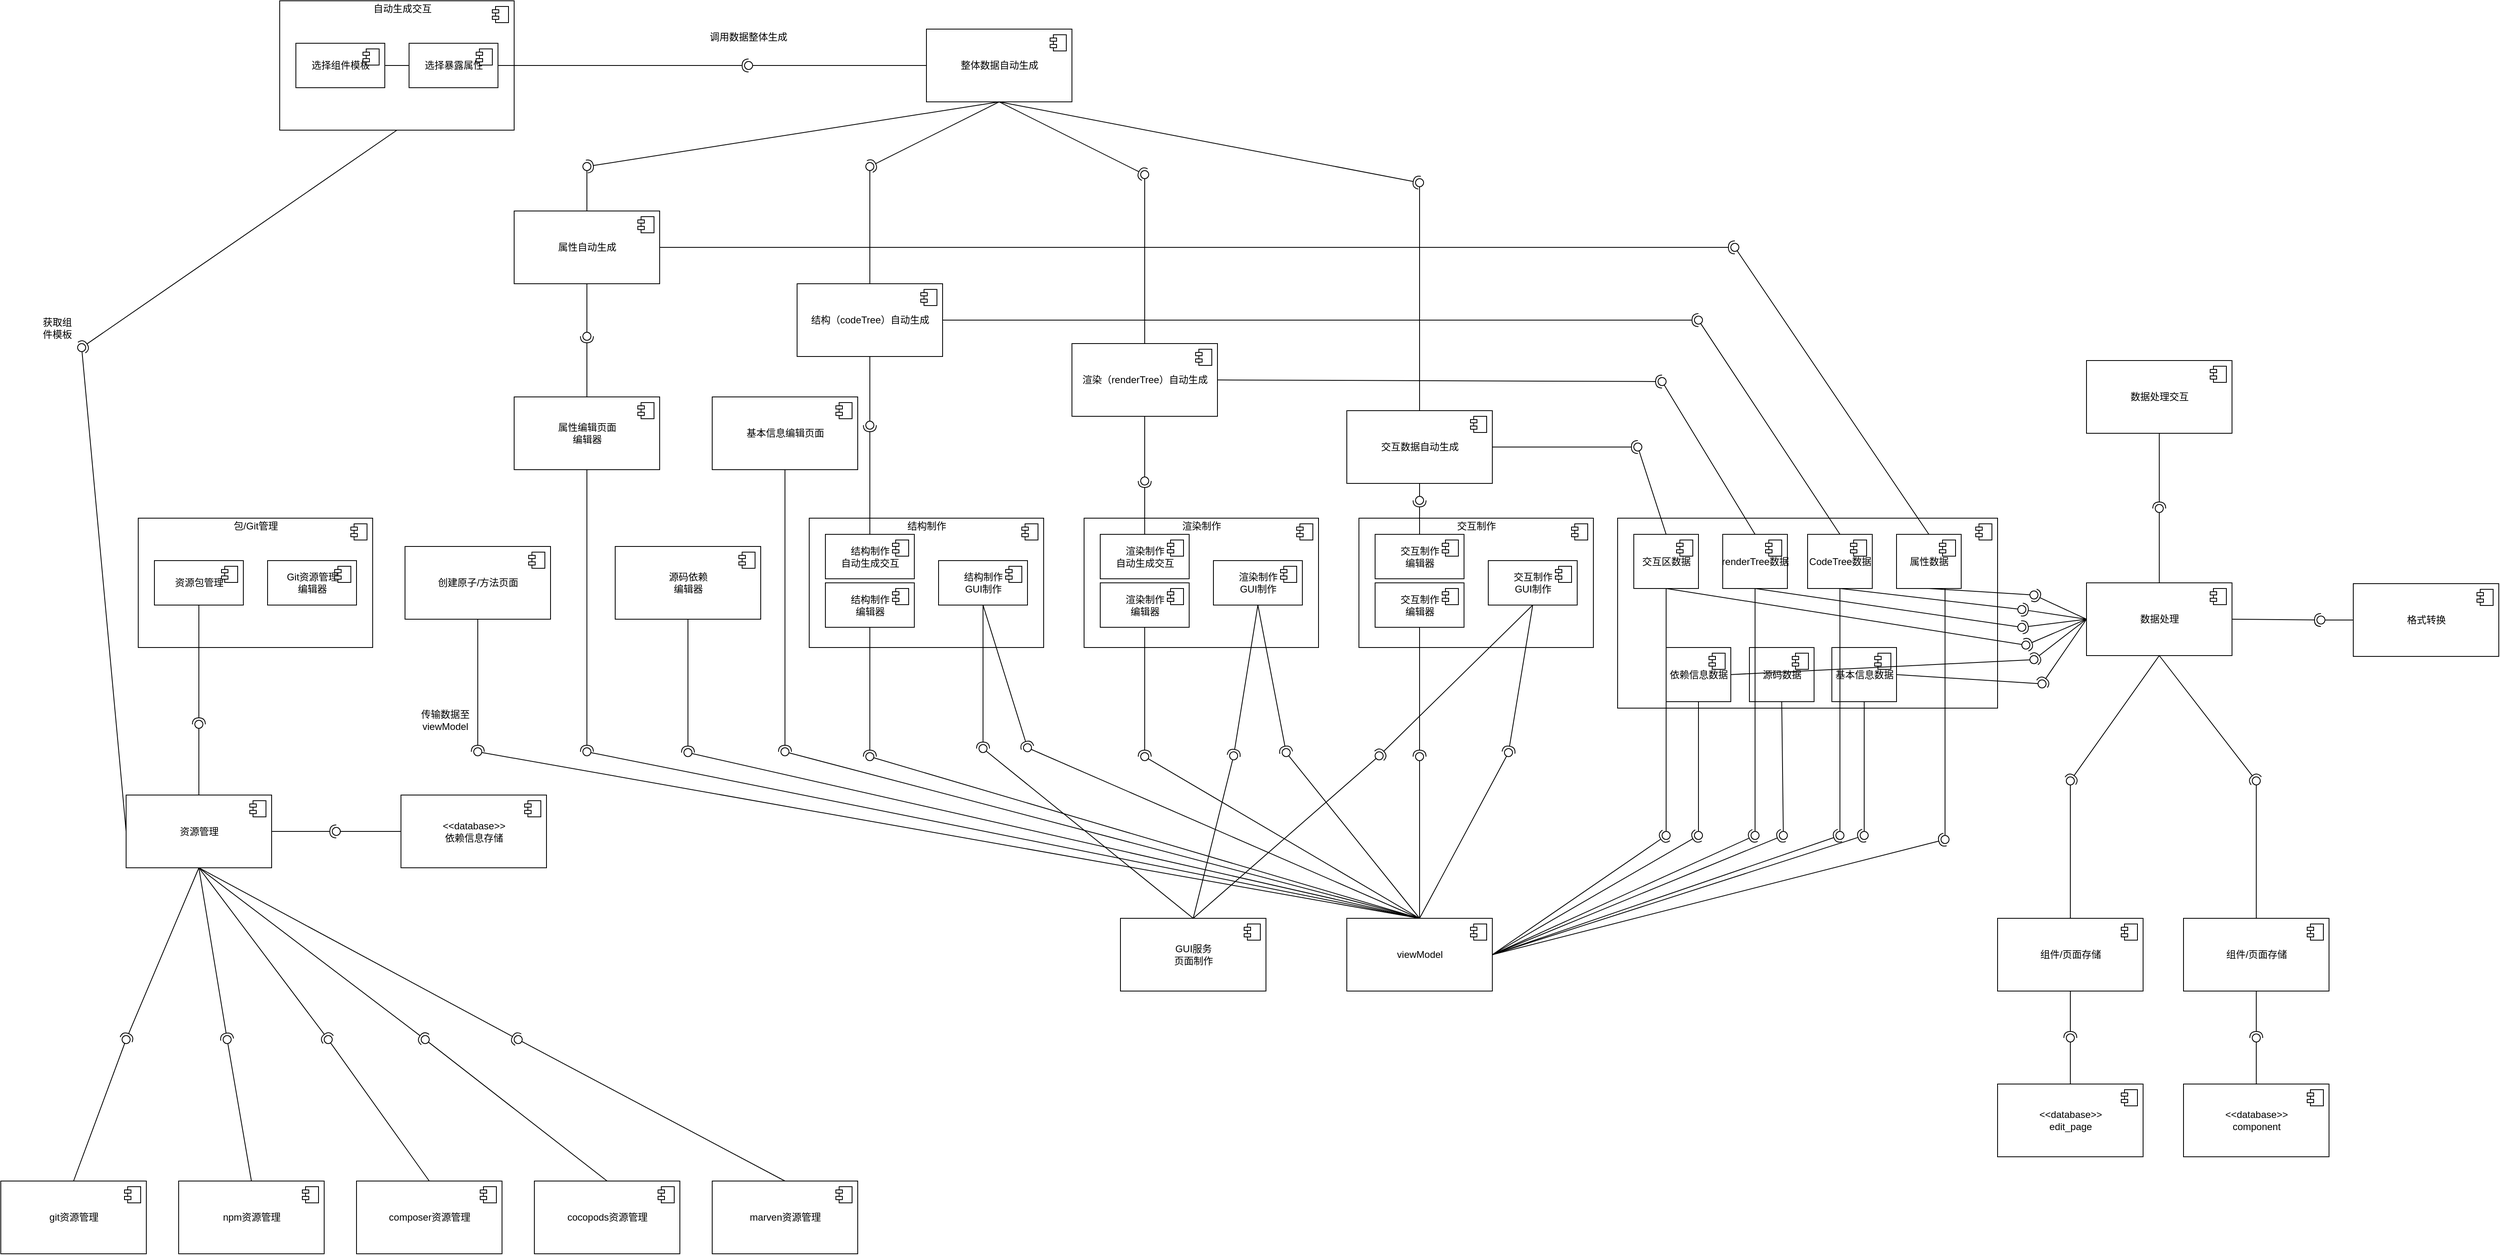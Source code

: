 <mxfile version="12.1.3" type="github" pages="1">
  <diagram id="o-4R_1EUZyla-zJ7JMHq" name="第 1 页">
    <mxGraphModel dx="2330" dy="1338" grid="1" gridSize="10" guides="1" tooltips="1" connect="1" arrows="1" fold="1" page="1" pageScale="1" pageWidth="3300" pageHeight="4681" math="0" shadow="0">
      <root>
        <mxCell id="0"/>
        <mxCell id="1" parent="0"/>
        <mxCell id="Yzbirrzvl_FB1wXZXd8P-12" value="viewModel" style="html=1;" parent="1" vertex="1">
          <mxGeometry x="1785" y="2045" width="180" height="90" as="geometry"/>
        </mxCell>
        <mxCell id="Yzbirrzvl_FB1wXZXd8P-13" value="" style="shape=component;jettyWidth=8;jettyHeight=4;" parent="Yzbirrzvl_FB1wXZXd8P-12" vertex="1">
          <mxGeometry x="1" width="20" height="20" relative="1" as="geometry">
            <mxPoint x="-27" y="7" as="offset"/>
          </mxGeometry>
        </mxCell>
        <mxCell id="Yzbirrzvl_FB1wXZXd8P-17" value="创建原子/方法页面" style="html=1;" parent="1" vertex="1">
          <mxGeometry x="620" y="1585" width="180" height="90" as="geometry"/>
        </mxCell>
        <mxCell id="Yzbirrzvl_FB1wXZXd8P-18" value="" style="shape=component;jettyWidth=8;jettyHeight=4;" parent="Yzbirrzvl_FB1wXZXd8P-17" vertex="1">
          <mxGeometry x="1" width="20" height="20" relative="1" as="geometry">
            <mxPoint x="-27" y="7" as="offset"/>
          </mxGeometry>
        </mxCell>
        <mxCell id="Yzbirrzvl_FB1wXZXd8P-19" value="属性编辑页面&lt;br&gt;编辑器" style="html=1;" parent="1" vertex="1">
          <mxGeometry x="755" y="1400" width="180" height="90" as="geometry"/>
        </mxCell>
        <mxCell id="Yzbirrzvl_FB1wXZXd8P-20" value="" style="shape=component;jettyWidth=8;jettyHeight=4;" parent="Yzbirrzvl_FB1wXZXd8P-19" vertex="1">
          <mxGeometry x="1" width="20" height="20" relative="1" as="geometry">
            <mxPoint x="-27" y="7" as="offset"/>
          </mxGeometry>
        </mxCell>
        <mxCell id="Yzbirrzvl_FB1wXZXd8P-21" value="" style="html=1;" parent="1" vertex="1">
          <mxGeometry x="1120" y="1550" width="290" height="160" as="geometry"/>
        </mxCell>
        <mxCell id="Yzbirrzvl_FB1wXZXd8P-22" value="" style="shape=component;jettyWidth=8;jettyHeight=4;" parent="Yzbirrzvl_FB1wXZXd8P-21" vertex="1">
          <mxGeometry x="1" width="20" height="20" relative="1" as="geometry">
            <mxPoint x="-27" y="7" as="offset"/>
          </mxGeometry>
        </mxCell>
        <mxCell id="Yzbirrzvl_FB1wXZXd8P-23" value="结构制作&lt;br&gt;编辑器" style="html=1;" parent="Yzbirrzvl_FB1wXZXd8P-21" vertex="1">
          <mxGeometry x="20" y="80" width="110" height="55" as="geometry"/>
        </mxCell>
        <mxCell id="Yzbirrzvl_FB1wXZXd8P-24" value="" style="shape=component;jettyWidth=8;jettyHeight=4;" parent="Yzbirrzvl_FB1wXZXd8P-23" vertex="1">
          <mxGeometry x="1" width="20" height="20" relative="1" as="geometry">
            <mxPoint x="-27" y="7" as="offset"/>
          </mxGeometry>
        </mxCell>
        <mxCell id="Yzbirrzvl_FB1wXZXd8P-25" value="结构制作&lt;br&gt;GUI制作" style="html=1;" parent="Yzbirrzvl_FB1wXZXd8P-21" vertex="1">
          <mxGeometry x="160" y="52.5" width="110" height="55" as="geometry"/>
        </mxCell>
        <mxCell id="Yzbirrzvl_FB1wXZXd8P-26" value="" style="shape=component;jettyWidth=8;jettyHeight=4;" parent="Yzbirrzvl_FB1wXZXd8P-25" vertex="1">
          <mxGeometry x="1" width="20" height="20" relative="1" as="geometry">
            <mxPoint x="-27" y="7" as="offset"/>
          </mxGeometry>
        </mxCell>
        <mxCell id="Yzbirrzvl_FB1wXZXd8P-27" value="结构制作" style="text;html=1;strokeColor=none;fillColor=none;align=center;verticalAlign=middle;whiteSpace=wrap;rounded=0;" parent="Yzbirrzvl_FB1wXZXd8P-21" vertex="1">
          <mxGeometry x="112.5" width="65" height="20" as="geometry"/>
        </mxCell>
        <mxCell id="Yzbirrzvl_FB1wXZXd8P-285" value="结构制作&lt;br&gt;自动生成交互" style="html=1;" parent="Yzbirrzvl_FB1wXZXd8P-21" vertex="1">
          <mxGeometry x="20" y="20" width="110" height="55" as="geometry"/>
        </mxCell>
        <mxCell id="Yzbirrzvl_FB1wXZXd8P-286" value="" style="shape=component;jettyWidth=8;jettyHeight=4;" parent="Yzbirrzvl_FB1wXZXd8P-285" vertex="1">
          <mxGeometry x="1" width="20" height="20" relative="1" as="geometry">
            <mxPoint x="-27" y="7" as="offset"/>
          </mxGeometry>
        </mxCell>
        <mxCell id="Yzbirrzvl_FB1wXZXd8P-28" value="" style="html=1;" parent="1" vertex="1">
          <mxGeometry x="1460" y="1550" width="290" height="160" as="geometry"/>
        </mxCell>
        <mxCell id="Yzbirrzvl_FB1wXZXd8P-29" value="" style="shape=component;jettyWidth=8;jettyHeight=4;" parent="Yzbirrzvl_FB1wXZXd8P-28" vertex="1">
          <mxGeometry x="1" width="20" height="20" relative="1" as="geometry">
            <mxPoint x="-27" y="7" as="offset"/>
          </mxGeometry>
        </mxCell>
        <mxCell id="Yzbirrzvl_FB1wXZXd8P-30" value="渲染制作&lt;br&gt;编辑器" style="html=1;" parent="Yzbirrzvl_FB1wXZXd8P-28" vertex="1">
          <mxGeometry x="20" y="80" width="110" height="55" as="geometry"/>
        </mxCell>
        <mxCell id="Yzbirrzvl_FB1wXZXd8P-31" value="" style="shape=component;jettyWidth=8;jettyHeight=4;" parent="Yzbirrzvl_FB1wXZXd8P-30" vertex="1">
          <mxGeometry x="1" width="20" height="20" relative="1" as="geometry">
            <mxPoint x="-27" y="7" as="offset"/>
          </mxGeometry>
        </mxCell>
        <mxCell id="Yzbirrzvl_FB1wXZXd8P-32" value="渲染制作&lt;br&gt;GUI制作" style="html=1;" parent="Yzbirrzvl_FB1wXZXd8P-28" vertex="1">
          <mxGeometry x="160" y="52.5" width="110" height="55" as="geometry"/>
        </mxCell>
        <mxCell id="Yzbirrzvl_FB1wXZXd8P-33" value="" style="shape=component;jettyWidth=8;jettyHeight=4;" parent="Yzbirrzvl_FB1wXZXd8P-32" vertex="1">
          <mxGeometry x="1" width="20" height="20" relative="1" as="geometry">
            <mxPoint x="-27" y="7" as="offset"/>
          </mxGeometry>
        </mxCell>
        <mxCell id="Yzbirrzvl_FB1wXZXd8P-34" value="渲染制作" style="text;html=1;strokeColor=none;fillColor=none;align=center;verticalAlign=middle;whiteSpace=wrap;rounded=0;" parent="Yzbirrzvl_FB1wXZXd8P-28" vertex="1">
          <mxGeometry x="112.5" width="65" height="20" as="geometry"/>
        </mxCell>
        <mxCell id="Yzbirrzvl_FB1wXZXd8P-287" value="渲染制作&lt;br&gt;自动生成交互" style="html=1;" parent="Yzbirrzvl_FB1wXZXd8P-28" vertex="1">
          <mxGeometry x="20" y="20" width="110" height="55" as="geometry"/>
        </mxCell>
        <mxCell id="Yzbirrzvl_FB1wXZXd8P-288" value="" style="shape=component;jettyWidth=8;jettyHeight=4;" parent="Yzbirrzvl_FB1wXZXd8P-287" vertex="1">
          <mxGeometry x="1" width="20" height="20" relative="1" as="geometry">
            <mxPoint x="-27" y="7" as="offset"/>
          </mxGeometry>
        </mxCell>
        <mxCell id="Yzbirrzvl_FB1wXZXd8P-35" value="" style="html=1;" parent="1" vertex="1">
          <mxGeometry x="1800" y="1550" width="290" height="160" as="geometry"/>
        </mxCell>
        <mxCell id="Yzbirrzvl_FB1wXZXd8P-36" value="" style="shape=component;jettyWidth=8;jettyHeight=4;" parent="Yzbirrzvl_FB1wXZXd8P-35" vertex="1">
          <mxGeometry x="1" width="20" height="20" relative="1" as="geometry">
            <mxPoint x="-27" y="7" as="offset"/>
          </mxGeometry>
        </mxCell>
        <mxCell id="Yzbirrzvl_FB1wXZXd8P-37" value="交互制作&lt;br&gt;编辑器" style="html=1;" parent="Yzbirrzvl_FB1wXZXd8P-35" vertex="1">
          <mxGeometry x="20" y="80" width="110" height="55" as="geometry"/>
        </mxCell>
        <mxCell id="Yzbirrzvl_FB1wXZXd8P-38" value="" style="shape=component;jettyWidth=8;jettyHeight=4;" parent="Yzbirrzvl_FB1wXZXd8P-37" vertex="1">
          <mxGeometry x="1" width="20" height="20" relative="1" as="geometry">
            <mxPoint x="-27" y="7" as="offset"/>
          </mxGeometry>
        </mxCell>
        <mxCell id="Yzbirrzvl_FB1wXZXd8P-39" value="交互制作&lt;br&gt;GUI制作" style="html=1;" parent="Yzbirrzvl_FB1wXZXd8P-35" vertex="1">
          <mxGeometry x="160" y="52.5" width="110" height="55" as="geometry"/>
        </mxCell>
        <mxCell id="Yzbirrzvl_FB1wXZXd8P-40" value="" style="shape=component;jettyWidth=8;jettyHeight=4;" parent="Yzbirrzvl_FB1wXZXd8P-39" vertex="1">
          <mxGeometry x="1" width="20" height="20" relative="1" as="geometry">
            <mxPoint x="-27" y="7" as="offset"/>
          </mxGeometry>
        </mxCell>
        <mxCell id="Yzbirrzvl_FB1wXZXd8P-41" value="交互制作" style="text;html=1;strokeColor=none;fillColor=none;align=center;verticalAlign=middle;whiteSpace=wrap;rounded=0;" parent="Yzbirrzvl_FB1wXZXd8P-35" vertex="1">
          <mxGeometry x="112.5" width="65" height="20" as="geometry"/>
        </mxCell>
        <mxCell id="Yzbirrzvl_FB1wXZXd8P-289" value="交互制作&lt;br&gt;编辑器" style="html=1;" parent="Yzbirrzvl_FB1wXZXd8P-35" vertex="1">
          <mxGeometry x="20" y="20" width="110" height="55" as="geometry"/>
        </mxCell>
        <mxCell id="Yzbirrzvl_FB1wXZXd8P-290" value="" style="shape=component;jettyWidth=8;jettyHeight=4;" parent="Yzbirrzvl_FB1wXZXd8P-289" vertex="1">
          <mxGeometry x="1" width="20" height="20" relative="1" as="geometry">
            <mxPoint x="-27" y="7" as="offset"/>
          </mxGeometry>
        </mxCell>
        <mxCell id="Yzbirrzvl_FB1wXZXd8P-43" value="源码依赖&lt;br&gt;编辑器" style="html=1;" parent="1" vertex="1">
          <mxGeometry x="880" y="1585" width="180" height="90" as="geometry"/>
        </mxCell>
        <mxCell id="Yzbirrzvl_FB1wXZXd8P-44" value="" style="shape=component;jettyWidth=8;jettyHeight=4;" parent="Yzbirrzvl_FB1wXZXd8P-43" vertex="1">
          <mxGeometry x="1" width="20" height="20" relative="1" as="geometry">
            <mxPoint x="-27" y="7" as="offset"/>
          </mxGeometry>
        </mxCell>
        <mxCell id="Yzbirrzvl_FB1wXZXd8P-45" value="" style="rounded=0;orthogonalLoop=1;jettySize=auto;html=1;endArrow=none;endFill=0;exitX=0.5;exitY=0;exitDx=0;exitDy=0;" parent="1" source="Yzbirrzvl_FB1wXZXd8P-12" target="Yzbirrzvl_FB1wXZXd8P-47" edge="1">
          <mxGeometry relative="1" as="geometry">
            <mxPoint x="570" y="1840" as="sourcePoint"/>
          </mxGeometry>
        </mxCell>
        <mxCell id="Yzbirrzvl_FB1wXZXd8P-46" value="" style="rounded=0;orthogonalLoop=1;jettySize=auto;html=1;endArrow=halfCircle;endFill=0;entryX=0.5;entryY=0.5;entryDx=0;entryDy=0;endSize=6;strokeWidth=1;exitX=0.5;exitY=1;exitDx=0;exitDy=0;" parent="1" source="Yzbirrzvl_FB1wXZXd8P-17" target="Yzbirrzvl_FB1wXZXd8P-47" edge="1">
          <mxGeometry relative="1" as="geometry">
            <mxPoint x="610" y="1840" as="sourcePoint"/>
          </mxGeometry>
        </mxCell>
        <mxCell id="Yzbirrzvl_FB1wXZXd8P-47" value="" style="ellipse;whiteSpace=wrap;html=1;fontFamily=Helvetica;fontSize=12;fontColor=#000000;align=center;strokeColor=#000000;fillColor=#ffffff;points=[];aspect=fixed;resizable=0;" parent="1" vertex="1">
          <mxGeometry x="705" y="1834" width="10" height="10" as="geometry"/>
        </mxCell>
        <mxCell id="Yzbirrzvl_FB1wXZXd8P-48" value="" style="rounded=0;orthogonalLoop=1;jettySize=auto;html=1;endArrow=none;endFill=0;exitX=0.5;exitY=0;exitDx=0;exitDy=0;" parent="1" source="Yzbirrzvl_FB1wXZXd8P-12" target="Yzbirrzvl_FB1wXZXd8P-50" edge="1">
          <mxGeometry relative="1" as="geometry">
            <mxPoint x="830" y="1845" as="sourcePoint"/>
          </mxGeometry>
        </mxCell>
        <mxCell id="Yzbirrzvl_FB1wXZXd8P-49" value="" style="rounded=0;orthogonalLoop=1;jettySize=auto;html=1;endArrow=halfCircle;endFill=0;entryX=0.5;entryY=0.5;entryDx=0;entryDy=0;endSize=6;strokeWidth=1;exitX=0.5;exitY=1;exitDx=0;exitDy=0;" parent="1" source="Yzbirrzvl_FB1wXZXd8P-19" target="Yzbirrzvl_FB1wXZXd8P-50" edge="1">
          <mxGeometry relative="1" as="geometry">
            <mxPoint x="870" y="1845" as="sourcePoint"/>
          </mxGeometry>
        </mxCell>
        <mxCell id="Yzbirrzvl_FB1wXZXd8P-50" value="" style="ellipse;whiteSpace=wrap;html=1;fontFamily=Helvetica;fontSize=12;fontColor=#000000;align=center;strokeColor=#000000;fillColor=#ffffff;points=[];aspect=fixed;resizable=0;" parent="1" vertex="1">
          <mxGeometry x="840" y="1834" width="10" height="10" as="geometry"/>
        </mxCell>
        <mxCell id="Yzbirrzvl_FB1wXZXd8P-51" value="" style="rounded=0;orthogonalLoop=1;jettySize=auto;html=1;endArrow=none;endFill=0;exitX=0.5;exitY=0;exitDx=0;exitDy=0;" parent="1" source="Yzbirrzvl_FB1wXZXd8P-12" target="Yzbirrzvl_FB1wXZXd8P-53" edge="1">
          <mxGeometry relative="1" as="geometry">
            <mxPoint x="1110" y="1840" as="sourcePoint"/>
          </mxGeometry>
        </mxCell>
        <mxCell id="Yzbirrzvl_FB1wXZXd8P-52" value="" style="rounded=0;orthogonalLoop=1;jettySize=auto;html=1;endArrow=halfCircle;endFill=0;entryX=0.5;entryY=0.5;entryDx=0;entryDy=0;endSize=6;strokeWidth=1;exitX=0.5;exitY=1;exitDx=0;exitDy=0;" parent="1" source="Yzbirrzvl_FB1wXZXd8P-43" target="Yzbirrzvl_FB1wXZXd8P-53" edge="1">
          <mxGeometry relative="1" as="geometry">
            <mxPoint x="1150" y="1840" as="sourcePoint"/>
          </mxGeometry>
        </mxCell>
        <mxCell id="Yzbirrzvl_FB1wXZXd8P-53" value="" style="ellipse;whiteSpace=wrap;html=1;fontFamily=Helvetica;fontSize=12;fontColor=#000000;align=center;strokeColor=#000000;fillColor=#ffffff;points=[];aspect=fixed;resizable=0;" parent="1" vertex="1">
          <mxGeometry x="965" y="1835" width="10" height="10" as="geometry"/>
        </mxCell>
        <mxCell id="Yzbirrzvl_FB1wXZXd8P-54" value="" style="rounded=0;orthogonalLoop=1;jettySize=auto;html=1;endArrow=none;endFill=0;exitX=0.5;exitY=0;exitDx=0;exitDy=0;" parent="1" source="Yzbirrzvl_FB1wXZXd8P-12" target="Yzbirrzvl_FB1wXZXd8P-56" edge="1">
          <mxGeometry relative="1" as="geometry">
            <mxPoint x="1365" y="1839" as="sourcePoint"/>
          </mxGeometry>
        </mxCell>
        <mxCell id="Yzbirrzvl_FB1wXZXd8P-55" value="" style="rounded=0;orthogonalLoop=1;jettySize=auto;html=1;endArrow=halfCircle;endFill=0;entryX=0.5;entryY=0.5;entryDx=0;entryDy=0;endSize=6;strokeWidth=1;" parent="1" source="Yzbirrzvl_FB1wXZXd8P-23" target="Yzbirrzvl_FB1wXZXd8P-56" edge="1">
          <mxGeometry relative="1" as="geometry">
            <mxPoint x="1405" y="1839" as="sourcePoint"/>
          </mxGeometry>
        </mxCell>
        <mxCell id="Yzbirrzvl_FB1wXZXd8P-56" value="" style="ellipse;whiteSpace=wrap;html=1;fontFamily=Helvetica;fontSize=12;fontColor=#000000;align=center;strokeColor=#000000;fillColor=#ffffff;points=[];aspect=fixed;resizable=0;" parent="1" vertex="1">
          <mxGeometry x="1190" y="1840" width="10" height="10" as="geometry"/>
        </mxCell>
        <mxCell id="Yzbirrzvl_FB1wXZXd8P-57" value="" style="rounded=0;orthogonalLoop=1;jettySize=auto;html=1;endArrow=none;endFill=0;exitX=0.5;exitY=0;exitDx=0;exitDy=0;" parent="1" source="Yzbirrzvl_FB1wXZXd8P-12" target="Yzbirrzvl_FB1wXZXd8P-59" edge="1">
          <mxGeometry relative="1" as="geometry">
            <mxPoint x="1745" y="1835" as="sourcePoint"/>
          </mxGeometry>
        </mxCell>
        <mxCell id="Yzbirrzvl_FB1wXZXd8P-58" value="" style="rounded=0;orthogonalLoop=1;jettySize=auto;html=1;endArrow=halfCircle;endFill=0;entryX=0.5;entryY=0.5;entryDx=0;entryDy=0;endSize=6;strokeWidth=1;exitX=0.5;exitY=1;exitDx=0;exitDy=0;" parent="1" source="Yzbirrzvl_FB1wXZXd8P-30" target="Yzbirrzvl_FB1wXZXd8P-59" edge="1">
          <mxGeometry relative="1" as="geometry">
            <mxPoint x="1785" y="1835" as="sourcePoint"/>
          </mxGeometry>
        </mxCell>
        <mxCell id="Yzbirrzvl_FB1wXZXd8P-59" value="" style="ellipse;whiteSpace=wrap;html=1;fontFamily=Helvetica;fontSize=12;fontColor=#000000;align=center;strokeColor=#000000;fillColor=#ffffff;points=[];aspect=fixed;resizable=0;" parent="1" vertex="1">
          <mxGeometry x="1530" y="1840" width="10" height="10" as="geometry"/>
        </mxCell>
        <mxCell id="Yzbirrzvl_FB1wXZXd8P-60" value="" style="rounded=0;orthogonalLoop=1;jettySize=auto;html=1;endArrow=none;endFill=0;exitX=0.5;exitY=0;exitDx=0;exitDy=0;" parent="1" source="Yzbirrzvl_FB1wXZXd8P-12" target="Yzbirrzvl_FB1wXZXd8P-62" edge="1">
          <mxGeometry relative="1" as="geometry">
            <mxPoint x="2130" y="1835" as="sourcePoint"/>
          </mxGeometry>
        </mxCell>
        <mxCell id="Yzbirrzvl_FB1wXZXd8P-61" value="" style="rounded=0;orthogonalLoop=1;jettySize=auto;html=1;endArrow=halfCircle;endFill=0;entryX=0.5;entryY=0.5;entryDx=0;entryDy=0;endSize=6;strokeWidth=1;exitX=0.5;exitY=1;exitDx=0;exitDy=0;" parent="1" source="Yzbirrzvl_FB1wXZXd8P-37" target="Yzbirrzvl_FB1wXZXd8P-62" edge="1">
          <mxGeometry relative="1" as="geometry">
            <mxPoint x="2170" y="1835" as="sourcePoint"/>
          </mxGeometry>
        </mxCell>
        <mxCell id="Yzbirrzvl_FB1wXZXd8P-62" value="" style="ellipse;whiteSpace=wrap;html=1;fontFamily=Helvetica;fontSize=12;fontColor=#000000;align=center;strokeColor=#000000;fillColor=#ffffff;points=[];aspect=fixed;resizable=0;" parent="1" vertex="1">
          <mxGeometry x="1870" y="1840" width="10" height="10" as="geometry"/>
        </mxCell>
        <mxCell id="Yzbirrzvl_FB1wXZXd8P-63" value="" style="html=1;" parent="1" vertex="1">
          <mxGeometry x="2120" y="1550" width="470" height="235" as="geometry"/>
        </mxCell>
        <mxCell id="Yzbirrzvl_FB1wXZXd8P-64" value="" style="shape=component;jettyWidth=8;jettyHeight=4;" parent="Yzbirrzvl_FB1wXZXd8P-63" vertex="1">
          <mxGeometry x="1" width="20" height="20" relative="1" as="geometry">
            <mxPoint x="-27" y="7" as="offset"/>
          </mxGeometry>
        </mxCell>
        <mxCell id="Yzbirrzvl_FB1wXZXd8P-167" value="交互区数据" style="html=1;" parent="Yzbirrzvl_FB1wXZXd8P-63" vertex="1">
          <mxGeometry x="20" y="20" width="80" height="67" as="geometry"/>
        </mxCell>
        <mxCell id="Yzbirrzvl_FB1wXZXd8P-168" value="" style="shape=component;jettyWidth=8;jettyHeight=4;" parent="Yzbirrzvl_FB1wXZXd8P-167" vertex="1">
          <mxGeometry x="1" width="20" height="20" relative="1" as="geometry">
            <mxPoint x="-27" y="7" as="offset"/>
          </mxGeometry>
        </mxCell>
        <mxCell id="Yzbirrzvl_FB1wXZXd8P-169" value="renderTree数据" style="html=1;" parent="Yzbirrzvl_FB1wXZXd8P-63" vertex="1">
          <mxGeometry x="130" y="20" width="80" height="67" as="geometry"/>
        </mxCell>
        <mxCell id="Yzbirrzvl_FB1wXZXd8P-170" value="" style="shape=component;jettyWidth=8;jettyHeight=4;" parent="Yzbirrzvl_FB1wXZXd8P-169" vertex="1">
          <mxGeometry x="1" width="20" height="20" relative="1" as="geometry">
            <mxPoint x="-27" y="7" as="offset"/>
          </mxGeometry>
        </mxCell>
        <mxCell id="Yzbirrzvl_FB1wXZXd8P-171" value="CodeTree数据" style="html=1;" parent="Yzbirrzvl_FB1wXZXd8P-63" vertex="1">
          <mxGeometry x="235" y="20" width="80" height="67" as="geometry"/>
        </mxCell>
        <mxCell id="Yzbirrzvl_FB1wXZXd8P-172" value="" style="shape=component;jettyWidth=8;jettyHeight=4;" parent="Yzbirrzvl_FB1wXZXd8P-171" vertex="1">
          <mxGeometry x="1" width="20" height="20" relative="1" as="geometry">
            <mxPoint x="-27" y="7" as="offset"/>
          </mxGeometry>
        </mxCell>
        <mxCell id="Yzbirrzvl_FB1wXZXd8P-173" value="依赖信息数据" style="html=1;" parent="Yzbirrzvl_FB1wXZXd8P-63" vertex="1">
          <mxGeometry x="60" y="160" width="80" height="67" as="geometry"/>
        </mxCell>
        <mxCell id="Yzbirrzvl_FB1wXZXd8P-174" value="" style="shape=component;jettyWidth=8;jettyHeight=4;" parent="Yzbirrzvl_FB1wXZXd8P-173" vertex="1">
          <mxGeometry x="1" width="20" height="20" relative="1" as="geometry">
            <mxPoint x="-27" y="7" as="offset"/>
          </mxGeometry>
        </mxCell>
        <mxCell id="Yzbirrzvl_FB1wXZXd8P-175" value="基本信息数据" style="html=1;" parent="Yzbirrzvl_FB1wXZXd8P-63" vertex="1">
          <mxGeometry x="265" y="160" width="80" height="67" as="geometry"/>
        </mxCell>
        <mxCell id="Yzbirrzvl_FB1wXZXd8P-176" value="" style="shape=component;jettyWidth=8;jettyHeight=4;" parent="Yzbirrzvl_FB1wXZXd8P-175" vertex="1">
          <mxGeometry x="1" width="20" height="20" relative="1" as="geometry">
            <mxPoint x="-27" y="7" as="offset"/>
          </mxGeometry>
        </mxCell>
        <mxCell id="Yzbirrzvl_FB1wXZXd8P-177" value="属性数据" style="html=1;" parent="Yzbirrzvl_FB1wXZXd8P-63" vertex="1">
          <mxGeometry x="345" y="20" width="80" height="67" as="geometry"/>
        </mxCell>
        <mxCell id="Yzbirrzvl_FB1wXZXd8P-178" value="" style="shape=component;jettyWidth=8;jettyHeight=4;" parent="Yzbirrzvl_FB1wXZXd8P-177" vertex="1">
          <mxGeometry x="1" width="20" height="20" relative="1" as="geometry">
            <mxPoint x="-27" y="7" as="offset"/>
          </mxGeometry>
        </mxCell>
        <mxCell id="Yzbirrzvl_FB1wXZXd8P-228" value="源码数据" style="html=1;" parent="Yzbirrzvl_FB1wXZXd8P-63" vertex="1">
          <mxGeometry x="163" y="160" width="80" height="67" as="geometry"/>
        </mxCell>
        <mxCell id="Yzbirrzvl_FB1wXZXd8P-229" value="" style="shape=component;jettyWidth=8;jettyHeight=4;" parent="Yzbirrzvl_FB1wXZXd8P-228" vertex="1">
          <mxGeometry x="1" width="20" height="20" relative="1" as="geometry">
            <mxPoint x="-27" y="7" as="offset"/>
          </mxGeometry>
        </mxCell>
        <mxCell id="Yzbirrzvl_FB1wXZXd8P-65" value="" style="rounded=0;orthogonalLoop=1;jettySize=auto;html=1;endArrow=none;endFill=0;exitX=0.5;exitY=1;exitDx=0;exitDy=0;" parent="1" source="Yzbirrzvl_FB1wXZXd8P-175" target="Yzbirrzvl_FB1wXZXd8P-67" edge="1">
          <mxGeometry relative="1" as="geometry">
            <mxPoint x="2293" y="2095" as="sourcePoint"/>
          </mxGeometry>
        </mxCell>
        <mxCell id="Yzbirrzvl_FB1wXZXd8P-66" value="" style="rounded=0;orthogonalLoop=1;jettySize=auto;html=1;endArrow=halfCircle;endFill=0;entryX=0.5;entryY=0.5;entryDx=0;entryDy=0;endSize=6;strokeWidth=1;exitX=1;exitY=0.5;exitDx=0;exitDy=0;" parent="1" source="Yzbirrzvl_FB1wXZXd8P-12" target="Yzbirrzvl_FB1wXZXd8P-67" edge="1">
          <mxGeometry relative="1" as="geometry">
            <mxPoint x="2315" y="2040" as="sourcePoint"/>
          </mxGeometry>
        </mxCell>
        <mxCell id="Yzbirrzvl_FB1wXZXd8P-67" value="" style="ellipse;whiteSpace=wrap;html=1;fontFamily=Helvetica;fontSize=12;fontColor=#000000;align=center;strokeColor=#000000;fillColor=#ffffff;points=[];aspect=fixed;resizable=0;" parent="1" vertex="1">
          <mxGeometry x="2420" y="1937.5" width="10" height="10" as="geometry"/>
        </mxCell>
        <mxCell id="Yzbirrzvl_FB1wXZXd8P-75" value="基本信息编辑页面" style="html=1;" parent="1" vertex="1">
          <mxGeometry x="1000" y="1400" width="180" height="90" as="geometry"/>
        </mxCell>
        <mxCell id="Yzbirrzvl_FB1wXZXd8P-76" value="" style="shape=component;jettyWidth=8;jettyHeight=4;" parent="Yzbirrzvl_FB1wXZXd8P-75" vertex="1">
          <mxGeometry x="1" width="20" height="20" relative="1" as="geometry">
            <mxPoint x="-27" y="7" as="offset"/>
          </mxGeometry>
        </mxCell>
        <mxCell id="Yzbirrzvl_FB1wXZXd8P-77" value="" style="rounded=0;orthogonalLoop=1;jettySize=auto;html=1;endArrow=none;endFill=0;exitX=0.5;exitY=0;exitDx=0;exitDy=0;" parent="1" source="Yzbirrzvl_FB1wXZXd8P-12" target="Yzbirrzvl_FB1wXZXd8P-79" edge="1">
          <mxGeometry relative="1" as="geometry">
            <mxPoint x="1070" y="1839" as="sourcePoint"/>
          </mxGeometry>
        </mxCell>
        <mxCell id="Yzbirrzvl_FB1wXZXd8P-78" value="" style="rounded=0;orthogonalLoop=1;jettySize=auto;html=1;endArrow=halfCircle;endFill=0;entryX=0.5;entryY=0.5;entryDx=0;entryDy=0;endSize=6;strokeWidth=1;exitX=0.5;exitY=1;exitDx=0;exitDy=0;" parent="1" source="Yzbirrzvl_FB1wXZXd8P-75" target="Yzbirrzvl_FB1wXZXd8P-79" edge="1">
          <mxGeometry relative="1" as="geometry">
            <mxPoint x="1110" y="1839" as="sourcePoint"/>
          </mxGeometry>
        </mxCell>
        <mxCell id="Yzbirrzvl_FB1wXZXd8P-79" value="" style="ellipse;whiteSpace=wrap;html=1;fontFamily=Helvetica;fontSize=12;fontColor=#000000;align=center;strokeColor=#000000;fillColor=#ffffff;points=[];aspect=fixed;resizable=0;" parent="1" vertex="1">
          <mxGeometry x="1085" y="1834" width="10" height="10" as="geometry"/>
        </mxCell>
        <mxCell id="Yzbirrzvl_FB1wXZXd8P-80" value="属性自动生成" style="html=1;" parent="1" vertex="1">
          <mxGeometry x="755" y="1170" width="180" height="90" as="geometry"/>
        </mxCell>
        <mxCell id="Yzbirrzvl_FB1wXZXd8P-81" value="" style="shape=component;jettyWidth=8;jettyHeight=4;" parent="Yzbirrzvl_FB1wXZXd8P-80" vertex="1">
          <mxGeometry x="1" width="20" height="20" relative="1" as="geometry">
            <mxPoint x="-27" y="7" as="offset"/>
          </mxGeometry>
        </mxCell>
        <mxCell id="Yzbirrzvl_FB1wXZXd8P-82" value="" style="rounded=0;orthogonalLoop=1;jettySize=auto;html=1;endArrow=none;endFill=0;exitX=0.5;exitY=1;exitDx=0;exitDy=0;" parent="1" source="Yzbirrzvl_FB1wXZXd8P-80" target="Yzbirrzvl_FB1wXZXd8P-84" edge="1">
          <mxGeometry relative="1" as="geometry">
            <mxPoint x="820" y="1325" as="sourcePoint"/>
          </mxGeometry>
        </mxCell>
        <mxCell id="Yzbirrzvl_FB1wXZXd8P-83" value="" style="rounded=0;orthogonalLoop=1;jettySize=auto;html=1;endArrow=halfCircle;endFill=0;entryX=0.5;entryY=0.5;entryDx=0;entryDy=0;endSize=6;strokeWidth=1;exitX=0.5;exitY=0;exitDx=0;exitDy=0;" parent="1" source="Yzbirrzvl_FB1wXZXd8P-19" target="Yzbirrzvl_FB1wXZXd8P-84" edge="1">
          <mxGeometry relative="1" as="geometry">
            <mxPoint x="860" y="1325" as="sourcePoint"/>
          </mxGeometry>
        </mxCell>
        <mxCell id="Yzbirrzvl_FB1wXZXd8P-84" value="" style="ellipse;whiteSpace=wrap;html=1;fontFamily=Helvetica;fontSize=12;fontColor=#000000;align=center;strokeColor=#000000;fillColor=#ffffff;points=[];aspect=fixed;resizable=0;" parent="1" vertex="1">
          <mxGeometry x="840" y="1320" width="10" height="10" as="geometry"/>
        </mxCell>
        <mxCell id="Yzbirrzvl_FB1wXZXd8P-90" value="结构（codeTree）自动生成" style="html=1;" parent="1" vertex="1">
          <mxGeometry x="1105" y="1260" width="180" height="90" as="geometry"/>
        </mxCell>
        <mxCell id="Yzbirrzvl_FB1wXZXd8P-91" value="" style="shape=component;jettyWidth=8;jettyHeight=4;" parent="Yzbirrzvl_FB1wXZXd8P-90" vertex="1">
          <mxGeometry x="1" width="20" height="20" relative="1" as="geometry">
            <mxPoint x="-27" y="7" as="offset"/>
          </mxGeometry>
        </mxCell>
        <mxCell id="Yzbirrzvl_FB1wXZXd8P-92" value="" style="rounded=0;orthogonalLoop=1;jettySize=auto;html=1;endArrow=none;endFill=0;" parent="1" source="Yzbirrzvl_FB1wXZXd8P-90" target="Yzbirrzvl_FB1wXZXd8P-94" edge="1">
          <mxGeometry relative="1" as="geometry">
            <mxPoint x="1175" y="1435" as="sourcePoint"/>
          </mxGeometry>
        </mxCell>
        <mxCell id="Yzbirrzvl_FB1wXZXd8P-93" value="" style="rounded=0;orthogonalLoop=1;jettySize=auto;html=1;endArrow=halfCircle;endFill=0;entryX=0.5;entryY=0.5;entryDx=0;entryDy=0;endSize=6;strokeWidth=1;exitX=0.5;exitY=0;exitDx=0;exitDy=0;" parent="1" source="Yzbirrzvl_FB1wXZXd8P-285" target="Yzbirrzvl_FB1wXZXd8P-94" edge="1">
          <mxGeometry relative="1" as="geometry">
            <mxPoint x="1195" y="1570" as="sourcePoint"/>
          </mxGeometry>
        </mxCell>
        <mxCell id="Yzbirrzvl_FB1wXZXd8P-94" value="" style="ellipse;whiteSpace=wrap;html=1;fontFamily=Helvetica;fontSize=12;fontColor=#000000;align=center;strokeColor=#000000;fillColor=#ffffff;points=[];aspect=fixed;resizable=0;" parent="1" vertex="1">
          <mxGeometry x="1190" y="1430" width="10" height="10" as="geometry"/>
        </mxCell>
        <mxCell id="Yzbirrzvl_FB1wXZXd8P-95" value="渲染（renderTree）自动生成" style="html=1;" parent="1" vertex="1">
          <mxGeometry x="1445" y="1334" width="180" height="90" as="geometry"/>
        </mxCell>
        <mxCell id="Yzbirrzvl_FB1wXZXd8P-96" value="" style="shape=component;jettyWidth=8;jettyHeight=4;" parent="Yzbirrzvl_FB1wXZXd8P-95" vertex="1">
          <mxGeometry x="1" width="20" height="20" relative="1" as="geometry">
            <mxPoint x="-27" y="7" as="offset"/>
          </mxGeometry>
        </mxCell>
        <mxCell id="Yzbirrzvl_FB1wXZXd8P-97" value="" style="rounded=0;orthogonalLoop=1;jettySize=auto;html=1;endArrow=none;endFill=0;exitX=0.5;exitY=1;exitDx=0;exitDy=0;" parent="1" source="Yzbirrzvl_FB1wXZXd8P-95" target="Yzbirrzvl_FB1wXZXd8P-99" edge="1">
          <mxGeometry relative="1" as="geometry">
            <mxPoint x="1511" y="1504" as="sourcePoint"/>
          </mxGeometry>
        </mxCell>
        <mxCell id="Yzbirrzvl_FB1wXZXd8P-98" value="" style="rounded=0;orthogonalLoop=1;jettySize=auto;html=1;endArrow=halfCircle;endFill=0;entryX=0.5;entryY=0.5;entryDx=0;entryDy=0;endSize=6;strokeWidth=1;exitX=0.5;exitY=0;exitDx=0;exitDy=0;" parent="1" source="Yzbirrzvl_FB1wXZXd8P-287" target="Yzbirrzvl_FB1wXZXd8P-99" edge="1">
          <mxGeometry relative="1" as="geometry">
            <mxPoint x="1550" y="1340" as="sourcePoint"/>
          </mxGeometry>
        </mxCell>
        <mxCell id="Yzbirrzvl_FB1wXZXd8P-99" value="" style="ellipse;whiteSpace=wrap;html=1;fontFamily=Helvetica;fontSize=12;fontColor=#000000;align=center;strokeColor=#000000;fillColor=#ffffff;points=[];aspect=fixed;resizable=0;" parent="1" vertex="1">
          <mxGeometry x="1530" y="1499" width="10" height="10" as="geometry"/>
        </mxCell>
        <mxCell id="Yzbirrzvl_FB1wXZXd8P-100" value="交互数据自动生成" style="html=1;" parent="1" vertex="1">
          <mxGeometry x="1785" y="1417" width="180" height="90" as="geometry"/>
        </mxCell>
        <mxCell id="Yzbirrzvl_FB1wXZXd8P-101" value="" style="shape=component;jettyWidth=8;jettyHeight=4;" parent="Yzbirrzvl_FB1wXZXd8P-100" vertex="1">
          <mxGeometry x="1" width="20" height="20" relative="1" as="geometry">
            <mxPoint x="-27" y="7" as="offset"/>
          </mxGeometry>
        </mxCell>
        <mxCell id="Yzbirrzvl_FB1wXZXd8P-102" value="" style="rounded=0;orthogonalLoop=1;jettySize=auto;html=1;endArrow=none;endFill=0;exitX=0.5;exitY=1;exitDx=0;exitDy=0;" parent="1" source="Yzbirrzvl_FB1wXZXd8P-100" target="Yzbirrzvl_FB1wXZXd8P-104" edge="1">
          <mxGeometry relative="1" as="geometry">
            <mxPoint x="1855" y="1586" as="sourcePoint"/>
          </mxGeometry>
        </mxCell>
        <mxCell id="Yzbirrzvl_FB1wXZXd8P-103" value="" style="rounded=0;orthogonalLoop=1;jettySize=auto;html=1;endArrow=halfCircle;endFill=0;entryX=0.5;entryY=0.5;entryDx=0;entryDy=0;endSize=6;strokeWidth=1;exitX=0.5;exitY=0;exitDx=0;exitDy=0;" parent="1" source="Yzbirrzvl_FB1wXZXd8P-289" target="Yzbirrzvl_FB1wXZXd8P-104" edge="1">
          <mxGeometry relative="1" as="geometry">
            <mxPoint x="1895" y="1339" as="sourcePoint"/>
          </mxGeometry>
        </mxCell>
        <mxCell id="Yzbirrzvl_FB1wXZXd8P-104" value="" style="ellipse;whiteSpace=wrap;html=1;fontFamily=Helvetica;fontSize=12;fontColor=#000000;align=center;strokeColor=#000000;fillColor=#ffffff;points=[];aspect=fixed;resizable=0;" parent="1" vertex="1">
          <mxGeometry x="1870" y="1523" width="10" height="10" as="geometry"/>
        </mxCell>
        <mxCell id="Yzbirrzvl_FB1wXZXd8P-105" value="" style="rounded=0;orthogonalLoop=1;jettySize=auto;html=1;endArrow=none;endFill=0;exitX=0.5;exitY=0;exitDx=0;exitDy=0;" parent="1" source="Yzbirrzvl_FB1wXZXd8P-167" target="Yzbirrzvl_FB1wXZXd8P-107" edge="1">
          <mxGeometry relative="1" as="geometry">
            <mxPoint x="2200" y="1462" as="sourcePoint"/>
          </mxGeometry>
        </mxCell>
        <mxCell id="Yzbirrzvl_FB1wXZXd8P-106" value="" style="rounded=0;orthogonalLoop=1;jettySize=auto;html=1;endArrow=halfCircle;endFill=0;entryX=0.5;entryY=0.5;entryDx=0;entryDy=0;endSize=6;strokeWidth=1;exitX=1;exitY=0.5;exitDx=0;exitDy=0;" parent="1" source="Yzbirrzvl_FB1wXZXd8P-100" target="Yzbirrzvl_FB1wXZXd8P-107" edge="1">
          <mxGeometry relative="1" as="geometry">
            <mxPoint x="2240" y="1462" as="sourcePoint"/>
          </mxGeometry>
        </mxCell>
        <mxCell id="Yzbirrzvl_FB1wXZXd8P-107" value="" style="ellipse;whiteSpace=wrap;html=1;fontFamily=Helvetica;fontSize=12;fontColor=#000000;align=center;strokeColor=#000000;fillColor=#ffffff;points=[];aspect=fixed;resizable=0;" parent="1" vertex="1">
          <mxGeometry x="2140" y="1457" width="10" height="10" as="geometry"/>
        </mxCell>
        <mxCell id="Yzbirrzvl_FB1wXZXd8P-108" value="" style="rounded=0;orthogonalLoop=1;jettySize=auto;html=1;endArrow=none;endFill=0;exitX=0.5;exitY=0;exitDx=0;exitDy=0;" parent="1" source="Yzbirrzvl_FB1wXZXd8P-169" target="Yzbirrzvl_FB1wXZXd8P-110" edge="1">
          <mxGeometry relative="1" as="geometry">
            <mxPoint x="2150" y="1379" as="sourcePoint"/>
          </mxGeometry>
        </mxCell>
        <mxCell id="Yzbirrzvl_FB1wXZXd8P-109" value="" style="rounded=0;orthogonalLoop=1;jettySize=auto;html=1;endArrow=halfCircle;endFill=0;entryX=0.5;entryY=0.5;entryDx=0;entryDy=0;endSize=6;strokeWidth=1;exitX=1;exitY=0.5;exitDx=0;exitDy=0;" parent="1" source="Yzbirrzvl_FB1wXZXd8P-95" target="Yzbirrzvl_FB1wXZXd8P-110" edge="1">
          <mxGeometry relative="1" as="geometry">
            <mxPoint x="2190" y="1379" as="sourcePoint"/>
          </mxGeometry>
        </mxCell>
        <mxCell id="Yzbirrzvl_FB1wXZXd8P-110" value="" style="ellipse;whiteSpace=wrap;html=1;fontFamily=Helvetica;fontSize=12;fontColor=#000000;align=center;strokeColor=#000000;fillColor=#ffffff;points=[];aspect=fixed;resizable=0;" parent="1" vertex="1">
          <mxGeometry x="2170" y="1376" width="10" height="10" as="geometry"/>
        </mxCell>
        <mxCell id="Yzbirrzvl_FB1wXZXd8P-111" value="" style="rounded=0;orthogonalLoop=1;jettySize=auto;html=1;endArrow=none;endFill=0;exitX=0.5;exitY=0;exitDx=0;exitDy=0;" parent="1" source="Yzbirrzvl_FB1wXZXd8P-171" target="Yzbirrzvl_FB1wXZXd8P-113" edge="1">
          <mxGeometry relative="1" as="geometry">
            <mxPoint x="2200" y="1295" as="sourcePoint"/>
          </mxGeometry>
        </mxCell>
        <mxCell id="Yzbirrzvl_FB1wXZXd8P-112" value="" style="rounded=0;orthogonalLoop=1;jettySize=auto;html=1;endArrow=halfCircle;endFill=0;entryX=0.5;entryY=0.5;entryDx=0;entryDy=0;endSize=6;strokeWidth=1;exitX=1;exitY=0.5;exitDx=0;exitDy=0;" parent="1" source="Yzbirrzvl_FB1wXZXd8P-90" target="Yzbirrzvl_FB1wXZXd8P-113" edge="1">
          <mxGeometry relative="1" as="geometry">
            <mxPoint x="2240" y="1295" as="sourcePoint"/>
          </mxGeometry>
        </mxCell>
        <mxCell id="Yzbirrzvl_FB1wXZXd8P-113" value="" style="ellipse;whiteSpace=wrap;html=1;fontFamily=Helvetica;fontSize=12;fontColor=#000000;align=center;strokeColor=#000000;fillColor=#ffffff;points=[];aspect=fixed;resizable=0;" parent="1" vertex="1">
          <mxGeometry x="2215" y="1300" width="10" height="10" as="geometry"/>
        </mxCell>
        <mxCell id="Yzbirrzvl_FB1wXZXd8P-114" value="" style="rounded=0;orthogonalLoop=1;jettySize=auto;html=1;endArrow=none;endFill=0;exitX=0.5;exitY=0;exitDx=0;exitDy=0;" parent="1" source="Yzbirrzvl_FB1wXZXd8P-177" target="Yzbirrzvl_FB1wXZXd8P-116" edge="1">
          <mxGeometry relative="1" as="geometry">
            <mxPoint x="2350" y="1245" as="sourcePoint"/>
          </mxGeometry>
        </mxCell>
        <mxCell id="Yzbirrzvl_FB1wXZXd8P-115" value="" style="rounded=0;orthogonalLoop=1;jettySize=auto;html=1;endArrow=halfCircle;endFill=0;entryX=0.5;entryY=0.5;entryDx=0;entryDy=0;endSize=6;strokeWidth=1;exitX=1;exitY=0.5;exitDx=0;exitDy=0;" parent="1" source="Yzbirrzvl_FB1wXZXd8P-80" target="Yzbirrzvl_FB1wXZXd8P-116" edge="1">
          <mxGeometry relative="1" as="geometry">
            <mxPoint x="1000" y="1190" as="sourcePoint"/>
          </mxGeometry>
        </mxCell>
        <mxCell id="Yzbirrzvl_FB1wXZXd8P-116" value="" style="ellipse;whiteSpace=wrap;html=1;fontFamily=Helvetica;fontSize=12;fontColor=#000000;align=center;strokeColor=#000000;fillColor=#ffffff;points=[];aspect=fixed;resizable=0;" parent="1" vertex="1">
          <mxGeometry x="2260" y="1210" width="10" height="10" as="geometry"/>
        </mxCell>
        <mxCell id="Yzbirrzvl_FB1wXZXd8P-117" value="" style="html=1;" parent="1" vertex="1">
          <mxGeometry x="290" y="1550" width="290" height="160" as="geometry"/>
        </mxCell>
        <mxCell id="Yzbirrzvl_FB1wXZXd8P-118" value="" style="shape=component;jettyWidth=8;jettyHeight=4;" parent="Yzbirrzvl_FB1wXZXd8P-117" vertex="1">
          <mxGeometry x="1" width="20" height="20" relative="1" as="geometry">
            <mxPoint x="-27" y="7" as="offset"/>
          </mxGeometry>
        </mxCell>
        <mxCell id="Yzbirrzvl_FB1wXZXd8P-119" value="资源包管理" style="html=1;" parent="Yzbirrzvl_FB1wXZXd8P-117" vertex="1">
          <mxGeometry x="20" y="52.5" width="110" height="55" as="geometry"/>
        </mxCell>
        <mxCell id="Yzbirrzvl_FB1wXZXd8P-120" value="" style="shape=component;jettyWidth=8;jettyHeight=4;" parent="Yzbirrzvl_FB1wXZXd8P-119" vertex="1">
          <mxGeometry x="1" width="20" height="20" relative="1" as="geometry">
            <mxPoint x="-27" y="7" as="offset"/>
          </mxGeometry>
        </mxCell>
        <mxCell id="Yzbirrzvl_FB1wXZXd8P-121" value="Git资源管理&lt;br&gt;编辑器" style="html=1;" parent="Yzbirrzvl_FB1wXZXd8P-117" vertex="1">
          <mxGeometry x="160" y="52.5" width="110" height="55" as="geometry"/>
        </mxCell>
        <mxCell id="Yzbirrzvl_FB1wXZXd8P-122" value="" style="shape=component;jettyWidth=8;jettyHeight=4;" parent="Yzbirrzvl_FB1wXZXd8P-121" vertex="1">
          <mxGeometry x="1" width="20" height="20" relative="1" as="geometry">
            <mxPoint x="-27" y="7" as="offset"/>
          </mxGeometry>
        </mxCell>
        <mxCell id="Yzbirrzvl_FB1wXZXd8P-123" value="包/Git管理" style="text;html=1;strokeColor=none;fillColor=none;align=center;verticalAlign=middle;whiteSpace=wrap;rounded=0;" parent="Yzbirrzvl_FB1wXZXd8P-117" vertex="1">
          <mxGeometry x="112.5" width="65" height="20" as="geometry"/>
        </mxCell>
        <mxCell id="Yzbirrzvl_FB1wXZXd8P-124" value="资源管理" style="html=1;" parent="1" vertex="1">
          <mxGeometry x="275" y="1892.5" width="180" height="90" as="geometry"/>
        </mxCell>
        <mxCell id="Yzbirrzvl_FB1wXZXd8P-125" value="" style="shape=component;jettyWidth=8;jettyHeight=4;" parent="Yzbirrzvl_FB1wXZXd8P-124" vertex="1">
          <mxGeometry x="1" width="20" height="20" relative="1" as="geometry">
            <mxPoint x="-27" y="7" as="offset"/>
          </mxGeometry>
        </mxCell>
        <mxCell id="Yzbirrzvl_FB1wXZXd8P-128" value="" style="rounded=0;orthogonalLoop=1;jettySize=auto;html=1;endArrow=none;endFill=0;exitX=0.5;exitY=0;exitDx=0;exitDy=0;" parent="1" source="Yzbirrzvl_FB1wXZXd8P-124" target="Yzbirrzvl_FB1wXZXd8P-130" edge="1">
          <mxGeometry relative="1" as="geometry">
            <mxPoint x="360" y="1805" as="sourcePoint"/>
          </mxGeometry>
        </mxCell>
        <mxCell id="Yzbirrzvl_FB1wXZXd8P-129" value="" style="rounded=0;orthogonalLoop=1;jettySize=auto;html=1;endArrow=halfCircle;endFill=0;entryX=0.5;entryY=0.5;entryDx=0;entryDy=0;endSize=6;strokeWidth=1;exitX=0.5;exitY=1;exitDx=0;exitDy=0;" parent="1" source="Yzbirrzvl_FB1wXZXd8P-119" target="Yzbirrzvl_FB1wXZXd8P-130" edge="1">
          <mxGeometry relative="1" as="geometry">
            <mxPoint x="400" y="1805" as="sourcePoint"/>
          </mxGeometry>
        </mxCell>
        <mxCell id="Yzbirrzvl_FB1wXZXd8P-130" value="" style="ellipse;whiteSpace=wrap;html=1;fontFamily=Helvetica;fontSize=12;fontColor=#000000;align=center;strokeColor=#000000;fillColor=#ffffff;points=[];aspect=fixed;resizable=0;" parent="1" vertex="1">
          <mxGeometry x="360" y="1800" width="10" height="10" as="geometry"/>
        </mxCell>
        <mxCell id="Yzbirrzvl_FB1wXZXd8P-131" value="" style="rounded=0;orthogonalLoop=1;jettySize=auto;html=1;endArrow=none;endFill=0;exitX=0.5;exitY=0;exitDx=0;exitDy=0;" parent="1" source="Yzbirrzvl_FB1wXZXd8P-134" target="Yzbirrzvl_FB1wXZXd8P-133" edge="1">
          <mxGeometry relative="1" as="geometry">
            <mxPoint x="365" y="2140" as="sourcePoint"/>
          </mxGeometry>
        </mxCell>
        <mxCell id="Yzbirrzvl_FB1wXZXd8P-132" value="" style="rounded=0;orthogonalLoop=1;jettySize=auto;html=1;endArrow=halfCircle;endFill=0;entryX=0.5;entryY=0.5;entryDx=0;entryDy=0;endSize=6;strokeWidth=1;exitX=0.5;exitY=1;exitDx=0;exitDy=0;" parent="1" source="Yzbirrzvl_FB1wXZXd8P-124" target="Yzbirrzvl_FB1wXZXd8P-133" edge="1">
          <mxGeometry relative="1" as="geometry">
            <mxPoint x="385" y="2070" as="sourcePoint"/>
          </mxGeometry>
        </mxCell>
        <mxCell id="Yzbirrzvl_FB1wXZXd8P-133" value="" style="ellipse;whiteSpace=wrap;html=1;fontFamily=Helvetica;fontSize=12;fontColor=#000000;align=center;strokeColor=#000000;fillColor=#ffffff;points=[];aspect=fixed;resizable=0;" parent="1" vertex="1">
          <mxGeometry x="270" y="2190" width="10" height="10" as="geometry"/>
        </mxCell>
        <mxCell id="Yzbirrzvl_FB1wXZXd8P-134" value="git资源管理" style="html=1;" parent="1" vertex="1">
          <mxGeometry x="120" y="2370" width="180" height="90" as="geometry"/>
        </mxCell>
        <mxCell id="Yzbirrzvl_FB1wXZXd8P-135" value="" style="shape=component;jettyWidth=8;jettyHeight=4;" parent="Yzbirrzvl_FB1wXZXd8P-134" vertex="1">
          <mxGeometry x="1" width="20" height="20" relative="1" as="geometry">
            <mxPoint x="-27" y="7" as="offset"/>
          </mxGeometry>
        </mxCell>
        <mxCell id="Yzbirrzvl_FB1wXZXd8P-136" value="composer资源管理" style="html=1;" parent="1" vertex="1">
          <mxGeometry x="560" y="2370" width="180" height="90" as="geometry"/>
        </mxCell>
        <mxCell id="Yzbirrzvl_FB1wXZXd8P-137" value="" style="shape=component;jettyWidth=8;jettyHeight=4;" parent="Yzbirrzvl_FB1wXZXd8P-136" vertex="1">
          <mxGeometry x="1" width="20" height="20" relative="1" as="geometry">
            <mxPoint x="-27" y="7" as="offset"/>
          </mxGeometry>
        </mxCell>
        <mxCell id="Yzbirrzvl_FB1wXZXd8P-138" value="npm资源管理" style="html=1;" parent="1" vertex="1">
          <mxGeometry x="340" y="2370" width="180" height="90" as="geometry"/>
        </mxCell>
        <mxCell id="Yzbirrzvl_FB1wXZXd8P-139" value="" style="shape=component;jettyWidth=8;jettyHeight=4;" parent="Yzbirrzvl_FB1wXZXd8P-138" vertex="1">
          <mxGeometry x="1" width="20" height="20" relative="1" as="geometry">
            <mxPoint x="-27" y="7" as="offset"/>
          </mxGeometry>
        </mxCell>
        <mxCell id="Yzbirrzvl_FB1wXZXd8P-140" value="cocopods资源管理" style="html=1;" parent="1" vertex="1">
          <mxGeometry x="780" y="2370" width="180" height="90" as="geometry"/>
        </mxCell>
        <mxCell id="Yzbirrzvl_FB1wXZXd8P-141" value="" style="shape=component;jettyWidth=8;jettyHeight=4;" parent="Yzbirrzvl_FB1wXZXd8P-140" vertex="1">
          <mxGeometry x="1" width="20" height="20" relative="1" as="geometry">
            <mxPoint x="-27" y="7" as="offset"/>
          </mxGeometry>
        </mxCell>
        <mxCell id="Yzbirrzvl_FB1wXZXd8P-142" value="marven资源管理" style="html=1;" parent="1" vertex="1">
          <mxGeometry x="1000" y="2370" width="180" height="90" as="geometry"/>
        </mxCell>
        <mxCell id="Yzbirrzvl_FB1wXZXd8P-143" value="" style="shape=component;jettyWidth=8;jettyHeight=4;" parent="Yzbirrzvl_FB1wXZXd8P-142" vertex="1">
          <mxGeometry x="1" width="20" height="20" relative="1" as="geometry">
            <mxPoint x="-27" y="7" as="offset"/>
          </mxGeometry>
        </mxCell>
        <mxCell id="Yzbirrzvl_FB1wXZXd8P-144" value="&amp;lt;&amp;lt;database&amp;gt;&amp;gt;&lt;br&gt;依赖信息存储" style="html=1;" parent="1" vertex="1">
          <mxGeometry x="615" y="1892.5" width="180" height="90" as="geometry"/>
        </mxCell>
        <mxCell id="Yzbirrzvl_FB1wXZXd8P-145" value="" style="shape=component;jettyWidth=8;jettyHeight=4;" parent="Yzbirrzvl_FB1wXZXd8P-144" vertex="1">
          <mxGeometry x="1" width="20" height="20" relative="1" as="geometry">
            <mxPoint x="-27" y="7" as="offset"/>
          </mxGeometry>
        </mxCell>
        <mxCell id="Yzbirrzvl_FB1wXZXd8P-148" value="" style="rounded=0;orthogonalLoop=1;jettySize=auto;html=1;endArrow=none;endFill=0;exitX=0.5;exitY=0;exitDx=0;exitDy=0;" parent="1" source="Yzbirrzvl_FB1wXZXd8P-138" target="Yzbirrzvl_FB1wXZXd8P-150" edge="1">
          <mxGeometry relative="1" as="geometry">
            <mxPoint x="360" y="2195" as="sourcePoint"/>
          </mxGeometry>
        </mxCell>
        <mxCell id="Yzbirrzvl_FB1wXZXd8P-149" value="" style="rounded=0;orthogonalLoop=1;jettySize=auto;html=1;endArrow=halfCircle;endFill=0;entryX=0.5;entryY=0.5;entryDx=0;entryDy=0;endSize=6;strokeWidth=1;exitX=0.5;exitY=1;exitDx=0;exitDy=0;" parent="1" source="Yzbirrzvl_FB1wXZXd8P-124" target="Yzbirrzvl_FB1wXZXd8P-150" edge="1">
          <mxGeometry relative="1" as="geometry">
            <mxPoint x="400" y="2195" as="sourcePoint"/>
          </mxGeometry>
        </mxCell>
        <mxCell id="Yzbirrzvl_FB1wXZXd8P-150" value="" style="ellipse;whiteSpace=wrap;html=1;fontFamily=Helvetica;fontSize=12;fontColor=#000000;align=center;strokeColor=#000000;fillColor=#ffffff;points=[];aspect=fixed;resizable=0;" parent="1" vertex="1">
          <mxGeometry x="395" y="2190" width="10" height="10" as="geometry"/>
        </mxCell>
        <mxCell id="Yzbirrzvl_FB1wXZXd8P-151" value="" style="rounded=0;orthogonalLoop=1;jettySize=auto;html=1;endArrow=none;endFill=0;exitX=0.5;exitY=0;exitDx=0;exitDy=0;" parent="1" source="Yzbirrzvl_FB1wXZXd8P-136" target="Yzbirrzvl_FB1wXZXd8P-153" edge="1">
          <mxGeometry relative="1" as="geometry">
            <mxPoint x="448" y="2195" as="sourcePoint"/>
          </mxGeometry>
        </mxCell>
        <mxCell id="Yzbirrzvl_FB1wXZXd8P-152" value="" style="rounded=0;orthogonalLoop=1;jettySize=auto;html=1;endArrow=halfCircle;endFill=0;entryX=0.5;entryY=0.5;entryDx=0;entryDy=0;endSize=6;strokeWidth=1;exitX=0.5;exitY=1;exitDx=0;exitDy=0;" parent="1" source="Yzbirrzvl_FB1wXZXd8P-124" target="Yzbirrzvl_FB1wXZXd8P-153" edge="1">
          <mxGeometry relative="1" as="geometry">
            <mxPoint x="488" y="2195" as="sourcePoint"/>
          </mxGeometry>
        </mxCell>
        <mxCell id="Yzbirrzvl_FB1wXZXd8P-153" value="" style="ellipse;whiteSpace=wrap;html=1;fontFamily=Helvetica;fontSize=12;fontColor=#000000;align=center;strokeColor=#000000;fillColor=#ffffff;points=[];aspect=fixed;resizable=0;" parent="1" vertex="1">
          <mxGeometry x="520" y="2190" width="10" height="10" as="geometry"/>
        </mxCell>
        <mxCell id="Yzbirrzvl_FB1wXZXd8P-154" value="" style="rounded=0;orthogonalLoop=1;jettySize=auto;html=1;endArrow=none;endFill=0;exitX=0.5;exitY=0;exitDx=0;exitDy=0;" parent="1" source="Yzbirrzvl_FB1wXZXd8P-140" target="Yzbirrzvl_FB1wXZXd8P-156" edge="1">
          <mxGeometry relative="1" as="geometry">
            <mxPoint x="620" y="2195" as="sourcePoint"/>
          </mxGeometry>
        </mxCell>
        <mxCell id="Yzbirrzvl_FB1wXZXd8P-155" value="" style="rounded=0;orthogonalLoop=1;jettySize=auto;html=1;endArrow=halfCircle;endFill=0;entryX=0.5;entryY=0.5;entryDx=0;entryDy=0;endSize=6;strokeWidth=1;exitX=0.5;exitY=1;exitDx=0;exitDy=0;" parent="1" source="Yzbirrzvl_FB1wXZXd8P-124" target="Yzbirrzvl_FB1wXZXd8P-156" edge="1">
          <mxGeometry relative="1" as="geometry">
            <mxPoint x="660" y="2195" as="sourcePoint"/>
          </mxGeometry>
        </mxCell>
        <mxCell id="Yzbirrzvl_FB1wXZXd8P-156" value="" style="ellipse;whiteSpace=wrap;html=1;fontFamily=Helvetica;fontSize=12;fontColor=#000000;align=center;strokeColor=#000000;fillColor=#ffffff;points=[];aspect=fixed;resizable=0;" parent="1" vertex="1">
          <mxGeometry x="640" y="2190" width="10" height="10" as="geometry"/>
        </mxCell>
        <mxCell id="Yzbirrzvl_FB1wXZXd8P-157" value="" style="rounded=0;orthogonalLoop=1;jettySize=auto;html=1;endArrow=none;endFill=0;exitX=0.5;exitY=0;exitDx=0;exitDy=0;" parent="1" source="Yzbirrzvl_FB1wXZXd8P-142" target="Yzbirrzvl_FB1wXZXd8P-159" edge="1">
          <mxGeometry relative="1" as="geometry">
            <mxPoint x="740" y="2195" as="sourcePoint"/>
          </mxGeometry>
        </mxCell>
        <mxCell id="Yzbirrzvl_FB1wXZXd8P-158" value="" style="rounded=0;orthogonalLoop=1;jettySize=auto;html=1;endArrow=halfCircle;endFill=0;entryX=0.5;entryY=0.5;entryDx=0;entryDy=0;endSize=6;strokeWidth=1;exitX=0.5;exitY=1;exitDx=0;exitDy=0;" parent="1" source="Yzbirrzvl_FB1wXZXd8P-124" target="Yzbirrzvl_FB1wXZXd8P-159" edge="1">
          <mxGeometry relative="1" as="geometry">
            <mxPoint x="780" y="2195" as="sourcePoint"/>
          </mxGeometry>
        </mxCell>
        <mxCell id="Yzbirrzvl_FB1wXZXd8P-159" value="" style="ellipse;whiteSpace=wrap;html=1;fontFamily=Helvetica;fontSize=12;fontColor=#000000;align=center;strokeColor=#000000;fillColor=#ffffff;points=[];aspect=fixed;resizable=0;" parent="1" vertex="1">
          <mxGeometry x="755" y="2190" width="10" height="10" as="geometry"/>
        </mxCell>
        <mxCell id="Yzbirrzvl_FB1wXZXd8P-160" value="" style="rounded=0;orthogonalLoop=1;jettySize=auto;html=1;endArrow=none;endFill=0;exitX=0;exitY=0.5;exitDx=0;exitDy=0;" parent="1" source="Yzbirrzvl_FB1wXZXd8P-144" target="Yzbirrzvl_FB1wXZXd8P-162" edge="1">
          <mxGeometry relative="1" as="geometry">
            <mxPoint x="515" y="1955" as="sourcePoint"/>
          </mxGeometry>
        </mxCell>
        <mxCell id="Yzbirrzvl_FB1wXZXd8P-161" value="" style="rounded=0;orthogonalLoop=1;jettySize=auto;html=1;endArrow=halfCircle;endFill=0;entryX=0.5;entryY=0.5;entryDx=0;entryDy=0;endSize=6;strokeWidth=1;exitX=1;exitY=0.5;exitDx=0;exitDy=0;" parent="1" source="Yzbirrzvl_FB1wXZXd8P-124" target="Yzbirrzvl_FB1wXZXd8P-162" edge="1">
          <mxGeometry relative="1" as="geometry">
            <mxPoint x="555" y="1955" as="sourcePoint"/>
          </mxGeometry>
        </mxCell>
        <mxCell id="Yzbirrzvl_FB1wXZXd8P-162" value="" style="ellipse;whiteSpace=wrap;html=1;fontFamily=Helvetica;fontSize=12;fontColor=#000000;align=center;strokeColor=#000000;fillColor=#ffffff;points=[];aspect=fixed;resizable=0;" parent="1" vertex="1">
          <mxGeometry x="530" y="1932.5" width="10" height="10" as="geometry"/>
        </mxCell>
        <mxCell id="Yzbirrzvl_FB1wXZXd8P-163" value="数据处理" style="html=1;" parent="1" vertex="1">
          <mxGeometry x="2700" y="1630" width="180" height="90" as="geometry"/>
        </mxCell>
        <mxCell id="Yzbirrzvl_FB1wXZXd8P-164" value="" style="shape=component;jettyWidth=8;jettyHeight=4;" parent="Yzbirrzvl_FB1wXZXd8P-163" vertex="1">
          <mxGeometry x="1" width="20" height="20" relative="1" as="geometry">
            <mxPoint x="-27" y="7" as="offset"/>
          </mxGeometry>
        </mxCell>
        <mxCell id="Yzbirrzvl_FB1wXZXd8P-165" value="数据处理交互" style="html=1;" parent="1" vertex="1">
          <mxGeometry x="2700" y="1355" width="180" height="90" as="geometry"/>
        </mxCell>
        <mxCell id="Yzbirrzvl_FB1wXZXd8P-166" value="" style="shape=component;jettyWidth=8;jettyHeight=4;" parent="Yzbirrzvl_FB1wXZXd8P-165" vertex="1">
          <mxGeometry x="1" width="20" height="20" relative="1" as="geometry">
            <mxPoint x="-27" y="7" as="offset"/>
          </mxGeometry>
        </mxCell>
        <mxCell id="Yzbirrzvl_FB1wXZXd8P-181" value="" style="rounded=0;orthogonalLoop=1;jettySize=auto;html=1;endArrow=none;endFill=0;exitX=0.75;exitY=1;exitDx=0;exitDy=0;" parent="1" source="Yzbirrzvl_FB1wXZXd8P-177" target="Yzbirrzvl_FB1wXZXd8P-183" edge="1">
          <mxGeometry relative="1" as="geometry">
            <mxPoint x="2500" y="1850" as="sourcePoint"/>
          </mxGeometry>
        </mxCell>
        <mxCell id="Yzbirrzvl_FB1wXZXd8P-182" value="" style="rounded=0;orthogonalLoop=1;jettySize=auto;html=1;endArrow=halfCircle;endFill=0;entryX=0.5;entryY=0.5;entryDx=0;entryDy=0;endSize=6;strokeWidth=1;exitX=1;exitY=0.5;exitDx=0;exitDy=0;" parent="1" source="Yzbirrzvl_FB1wXZXd8P-12" target="Yzbirrzvl_FB1wXZXd8P-183" edge="1">
          <mxGeometry relative="1" as="geometry">
            <mxPoint x="2355" y="2115" as="sourcePoint"/>
          </mxGeometry>
        </mxCell>
        <mxCell id="Yzbirrzvl_FB1wXZXd8P-183" value="" style="ellipse;whiteSpace=wrap;html=1;fontFamily=Helvetica;fontSize=12;fontColor=#000000;align=center;strokeColor=#000000;fillColor=#ffffff;points=[];aspect=fixed;resizable=0;" parent="1" vertex="1">
          <mxGeometry x="2520" y="1942.5" width="10" height="10" as="geometry"/>
        </mxCell>
        <mxCell id="Yzbirrzvl_FB1wXZXd8P-184" value="" style="rounded=0;orthogonalLoop=1;jettySize=auto;html=1;endArrow=none;endFill=0;exitX=0.5;exitY=1;exitDx=0;exitDy=0;" parent="1" source="Yzbirrzvl_FB1wXZXd8P-171" target="Yzbirrzvl_FB1wXZXd8P-186" edge="1">
          <mxGeometry relative="1" as="geometry">
            <mxPoint x="2240" y="2050" as="sourcePoint"/>
          </mxGeometry>
        </mxCell>
        <mxCell id="Yzbirrzvl_FB1wXZXd8P-185" value="" style="rounded=0;orthogonalLoop=1;jettySize=auto;html=1;endArrow=halfCircle;endFill=0;entryX=0.5;entryY=0.5;entryDx=0;entryDy=0;endSize=6;strokeWidth=1;exitX=1;exitY=0.5;exitDx=0;exitDy=0;" parent="1" source="Yzbirrzvl_FB1wXZXd8P-12" target="Yzbirrzvl_FB1wXZXd8P-186" edge="1">
          <mxGeometry relative="1" as="geometry">
            <mxPoint x="2280" y="2050" as="sourcePoint"/>
          </mxGeometry>
        </mxCell>
        <mxCell id="Yzbirrzvl_FB1wXZXd8P-186" value="" style="ellipse;whiteSpace=wrap;html=1;fontFamily=Helvetica;fontSize=12;fontColor=#000000;align=center;strokeColor=#000000;fillColor=#ffffff;points=[];aspect=fixed;resizable=0;" parent="1" vertex="1">
          <mxGeometry x="2390" y="1937.5" width="10" height="10" as="geometry"/>
        </mxCell>
        <mxCell id="Yzbirrzvl_FB1wXZXd8P-187" value="" style="rounded=0;orthogonalLoop=1;jettySize=auto;html=1;endArrow=none;endFill=0;exitX=0.5;exitY=1;exitDx=0;exitDy=0;" parent="1" source="Yzbirrzvl_FB1wXZXd8P-169" target="Yzbirrzvl_FB1wXZXd8P-189" edge="1">
          <mxGeometry relative="1" as="geometry">
            <mxPoint x="2190" y="2025" as="sourcePoint"/>
          </mxGeometry>
        </mxCell>
        <mxCell id="Yzbirrzvl_FB1wXZXd8P-188" value="" style="rounded=0;orthogonalLoop=1;jettySize=auto;html=1;endArrow=halfCircle;endFill=0;entryX=0.5;entryY=0.5;entryDx=0;entryDy=0;endSize=6;strokeWidth=1;exitX=1;exitY=0.5;exitDx=0;exitDy=0;" parent="1" source="Yzbirrzvl_FB1wXZXd8P-12" target="Yzbirrzvl_FB1wXZXd8P-189" edge="1">
          <mxGeometry relative="1" as="geometry">
            <mxPoint x="2230" y="2025" as="sourcePoint"/>
          </mxGeometry>
        </mxCell>
        <mxCell id="Yzbirrzvl_FB1wXZXd8P-189" value="" style="ellipse;whiteSpace=wrap;html=1;fontFamily=Helvetica;fontSize=12;fontColor=#000000;align=center;strokeColor=#000000;fillColor=#ffffff;points=[];aspect=fixed;resizable=0;" parent="1" vertex="1">
          <mxGeometry x="2285" y="1937.5" width="10" height="10" as="geometry"/>
        </mxCell>
        <mxCell id="Yzbirrzvl_FB1wXZXd8P-190" value="" style="rounded=0;orthogonalLoop=1;jettySize=auto;html=1;endArrow=none;endFill=0;exitX=0.5;exitY=1;exitDx=0;exitDy=0;" parent="1" source="Yzbirrzvl_FB1wXZXd8P-173" target="Yzbirrzvl_FB1wXZXd8P-192" edge="1">
          <mxGeometry relative="1" as="geometry">
            <mxPoint x="2145" y="2005" as="sourcePoint"/>
          </mxGeometry>
        </mxCell>
        <mxCell id="Yzbirrzvl_FB1wXZXd8P-191" value="" style="rounded=0;orthogonalLoop=1;jettySize=auto;html=1;endArrow=halfCircle;endFill=0;entryX=0.5;entryY=0.5;entryDx=0;entryDy=0;endSize=6;strokeWidth=1;exitX=1;exitY=0.5;exitDx=0;exitDy=0;" parent="1" source="Yzbirrzvl_FB1wXZXd8P-12" target="Yzbirrzvl_FB1wXZXd8P-192" edge="1">
          <mxGeometry relative="1" as="geometry">
            <mxPoint x="2185" y="2005" as="sourcePoint"/>
          </mxGeometry>
        </mxCell>
        <mxCell id="Yzbirrzvl_FB1wXZXd8P-192" value="" style="ellipse;whiteSpace=wrap;html=1;fontFamily=Helvetica;fontSize=12;fontColor=#000000;align=center;strokeColor=#000000;fillColor=#ffffff;points=[];aspect=fixed;resizable=0;" parent="1" vertex="1">
          <mxGeometry x="2215" y="1937.5" width="10" height="10" as="geometry"/>
        </mxCell>
        <mxCell id="Yzbirrzvl_FB1wXZXd8P-193" value="" style="rounded=0;orthogonalLoop=1;jettySize=auto;html=1;endArrow=none;endFill=0;exitX=0.5;exitY=1;exitDx=0;exitDy=0;" parent="1" source="Yzbirrzvl_FB1wXZXd8P-167" target="Yzbirrzvl_FB1wXZXd8P-195" edge="1">
          <mxGeometry relative="1" as="geometry">
            <mxPoint x="2105" y="1965" as="sourcePoint"/>
          </mxGeometry>
        </mxCell>
        <mxCell id="Yzbirrzvl_FB1wXZXd8P-194" value="" style="rounded=0;orthogonalLoop=1;jettySize=auto;html=1;endArrow=halfCircle;endFill=0;entryX=0.5;entryY=0.5;entryDx=0;entryDy=0;endSize=6;strokeWidth=1;exitX=1;exitY=0.5;exitDx=0;exitDy=0;" parent="1" source="Yzbirrzvl_FB1wXZXd8P-12" target="Yzbirrzvl_FB1wXZXd8P-195" edge="1">
          <mxGeometry relative="1" as="geometry">
            <mxPoint x="2145" y="1965" as="sourcePoint"/>
          </mxGeometry>
        </mxCell>
        <mxCell id="Yzbirrzvl_FB1wXZXd8P-195" value="" style="ellipse;whiteSpace=wrap;html=1;fontFamily=Helvetica;fontSize=12;fontColor=#000000;align=center;strokeColor=#000000;fillColor=#ffffff;points=[];aspect=fixed;resizable=0;" parent="1" vertex="1">
          <mxGeometry x="2175" y="1937.5" width="10" height="10" as="geometry"/>
        </mxCell>
        <mxCell id="Yzbirrzvl_FB1wXZXd8P-199" value="" style="rounded=0;orthogonalLoop=1;jettySize=auto;html=1;endArrow=none;endFill=0;exitX=0.5;exitY=1;exitDx=0;exitDy=0;" parent="1" source="Yzbirrzvl_FB1wXZXd8P-177" target="Yzbirrzvl_FB1wXZXd8P-201" edge="1">
          <mxGeometry relative="1" as="geometry">
            <mxPoint x="2610" y="1675" as="sourcePoint"/>
          </mxGeometry>
        </mxCell>
        <mxCell id="Yzbirrzvl_FB1wXZXd8P-200" value="" style="rounded=0;orthogonalLoop=1;jettySize=auto;html=1;endArrow=halfCircle;endFill=0;entryX=0.5;entryY=0.5;entryDx=0;entryDy=0;endSize=6;strokeWidth=1;exitX=0;exitY=0.5;exitDx=0;exitDy=0;" parent="1" source="Yzbirrzvl_FB1wXZXd8P-163" target="Yzbirrzvl_FB1wXZXd8P-201" edge="1">
          <mxGeometry relative="1" as="geometry">
            <mxPoint x="2650" y="1675" as="sourcePoint"/>
          </mxGeometry>
        </mxCell>
        <mxCell id="Yzbirrzvl_FB1wXZXd8P-201" value="" style="ellipse;whiteSpace=wrap;html=1;fontFamily=Helvetica;fontSize=12;fontColor=#000000;align=center;strokeColor=#000000;fillColor=#ffffff;points=[];aspect=fixed;resizable=0;" parent="1" vertex="1">
          <mxGeometry x="2630" y="1640" width="10" height="10" as="geometry"/>
        </mxCell>
        <mxCell id="Yzbirrzvl_FB1wXZXd8P-202" value="" style="rounded=0;orthogonalLoop=1;jettySize=auto;html=1;endArrow=none;endFill=0;exitX=0.5;exitY=1;exitDx=0;exitDy=0;" parent="1" source="Yzbirrzvl_FB1wXZXd8P-171" target="Yzbirrzvl_FB1wXZXd8P-204" edge="1">
          <mxGeometry relative="1" as="geometry">
            <mxPoint x="2600" y="1663" as="sourcePoint"/>
          </mxGeometry>
        </mxCell>
        <mxCell id="Yzbirrzvl_FB1wXZXd8P-203" value="" style="rounded=0;orthogonalLoop=1;jettySize=auto;html=1;endArrow=halfCircle;endFill=0;entryX=0.5;entryY=0.5;entryDx=0;entryDy=0;endSize=6;strokeWidth=1;exitX=0;exitY=0.5;exitDx=0;exitDy=0;" parent="1" source="Yzbirrzvl_FB1wXZXd8P-163" target="Yzbirrzvl_FB1wXZXd8P-204" edge="1">
          <mxGeometry relative="1" as="geometry">
            <mxPoint x="2640" y="1663" as="sourcePoint"/>
          </mxGeometry>
        </mxCell>
        <mxCell id="Yzbirrzvl_FB1wXZXd8P-204" value="" style="ellipse;whiteSpace=wrap;html=1;fontFamily=Helvetica;fontSize=12;fontColor=#000000;align=center;strokeColor=#000000;fillColor=#ffffff;points=[];aspect=fixed;resizable=0;" parent="1" vertex="1">
          <mxGeometry x="2615" y="1658" width="10" height="10" as="geometry"/>
        </mxCell>
        <mxCell id="Yzbirrzvl_FB1wXZXd8P-205" value="" style="rounded=0;orthogonalLoop=1;jettySize=auto;html=1;endArrow=none;endFill=0;exitX=0.5;exitY=1;exitDx=0;exitDy=0;" parent="1" source="Yzbirrzvl_FB1wXZXd8P-169" target="Yzbirrzvl_FB1wXZXd8P-207" edge="1">
          <mxGeometry relative="1" as="geometry">
            <mxPoint x="2600" y="1685" as="sourcePoint"/>
          </mxGeometry>
        </mxCell>
        <mxCell id="Yzbirrzvl_FB1wXZXd8P-206" value="" style="rounded=0;orthogonalLoop=1;jettySize=auto;html=1;endArrow=halfCircle;endFill=0;entryX=0.5;entryY=0.5;entryDx=0;entryDy=0;endSize=6;strokeWidth=1;exitX=0;exitY=0.5;exitDx=0;exitDy=0;" parent="1" source="Yzbirrzvl_FB1wXZXd8P-163" target="Yzbirrzvl_FB1wXZXd8P-207" edge="1">
          <mxGeometry relative="1" as="geometry">
            <mxPoint x="2640" y="1685" as="sourcePoint"/>
          </mxGeometry>
        </mxCell>
        <mxCell id="Yzbirrzvl_FB1wXZXd8P-207" value="" style="ellipse;whiteSpace=wrap;html=1;fontFamily=Helvetica;fontSize=12;fontColor=#000000;align=center;strokeColor=#000000;fillColor=#ffffff;points=[];aspect=fixed;resizable=0;" parent="1" vertex="1">
          <mxGeometry x="2615" y="1680" width="10" height="10" as="geometry"/>
        </mxCell>
        <mxCell id="Yzbirrzvl_FB1wXZXd8P-208" value="" style="rounded=0;orthogonalLoop=1;jettySize=auto;html=1;endArrow=none;endFill=0;exitX=0.5;exitY=1;exitDx=0;exitDy=0;" parent="1" source="Yzbirrzvl_FB1wXZXd8P-167" target="Yzbirrzvl_FB1wXZXd8P-210" edge="1">
          <mxGeometry relative="1" as="geometry">
            <mxPoint x="2605" y="1707" as="sourcePoint"/>
          </mxGeometry>
        </mxCell>
        <mxCell id="Yzbirrzvl_FB1wXZXd8P-209" value="" style="rounded=0;orthogonalLoop=1;jettySize=auto;html=1;endArrow=halfCircle;endFill=0;entryX=0.5;entryY=0.5;entryDx=0;entryDy=0;endSize=6;strokeWidth=1;exitX=0;exitY=0.5;exitDx=0;exitDy=0;" parent="1" source="Yzbirrzvl_FB1wXZXd8P-163" target="Yzbirrzvl_FB1wXZXd8P-210" edge="1">
          <mxGeometry relative="1" as="geometry">
            <mxPoint x="2645" y="1707" as="sourcePoint"/>
          </mxGeometry>
        </mxCell>
        <mxCell id="Yzbirrzvl_FB1wXZXd8P-210" value="" style="ellipse;whiteSpace=wrap;html=1;fontFamily=Helvetica;fontSize=12;fontColor=#000000;align=center;strokeColor=#000000;fillColor=#ffffff;points=[];aspect=fixed;resizable=0;" parent="1" vertex="1">
          <mxGeometry x="2620" y="1702" width="10" height="10" as="geometry"/>
        </mxCell>
        <mxCell id="Yzbirrzvl_FB1wXZXd8P-215" value="" style="rounded=0;orthogonalLoop=1;jettySize=auto;html=1;endArrow=halfCircle;endFill=0;entryX=0.5;entryY=0.5;entryDx=0;entryDy=0;endSize=6;strokeWidth=1;exitX=0;exitY=0.5;exitDx=0;exitDy=0;" parent="1" source="Yzbirrzvl_FB1wXZXd8P-163" target="Yzbirrzvl_FB1wXZXd8P-216" edge="1">
          <mxGeometry relative="1" as="geometry">
            <mxPoint x="2655" y="1725" as="sourcePoint"/>
          </mxGeometry>
        </mxCell>
        <mxCell id="Yzbirrzvl_FB1wXZXd8P-216" value="" style="ellipse;whiteSpace=wrap;html=1;fontFamily=Helvetica;fontSize=12;fontColor=#000000;align=center;strokeColor=#000000;fillColor=#ffffff;points=[];aspect=fixed;resizable=0;" parent="1" vertex="1">
          <mxGeometry x="2630" y="1720" width="10" height="10" as="geometry"/>
        </mxCell>
        <mxCell id="Yzbirrzvl_FB1wXZXd8P-217" value="" style="rounded=0;orthogonalLoop=1;jettySize=auto;html=1;endArrow=none;endFill=0;exitX=1;exitY=0.5;exitDx=0;exitDy=0;" parent="1" source="Yzbirrzvl_FB1wXZXd8P-175" target="Yzbirrzvl_FB1wXZXd8P-219" edge="1">
          <mxGeometry relative="1" as="geometry">
            <mxPoint x="2625" y="1755" as="sourcePoint"/>
          </mxGeometry>
        </mxCell>
        <mxCell id="Yzbirrzvl_FB1wXZXd8P-218" value="" style="rounded=0;orthogonalLoop=1;jettySize=auto;html=1;endArrow=halfCircle;endFill=0;entryX=0.5;entryY=0.5;entryDx=0;entryDy=0;endSize=6;strokeWidth=1;exitX=0;exitY=0.5;exitDx=0;exitDy=0;" parent="1" source="Yzbirrzvl_FB1wXZXd8P-163" target="Yzbirrzvl_FB1wXZXd8P-219" edge="1">
          <mxGeometry relative="1" as="geometry">
            <mxPoint x="2665" y="1755" as="sourcePoint"/>
          </mxGeometry>
        </mxCell>
        <mxCell id="Yzbirrzvl_FB1wXZXd8P-219" value="" style="ellipse;whiteSpace=wrap;html=1;fontFamily=Helvetica;fontSize=12;fontColor=#000000;align=center;strokeColor=#000000;fillColor=#ffffff;points=[];aspect=fixed;resizable=0;" parent="1" vertex="1">
          <mxGeometry x="2640" y="1750" width="10" height="10" as="geometry"/>
        </mxCell>
        <mxCell id="Yzbirrzvl_FB1wXZXd8P-220" value="" style="rounded=0;orthogonalLoop=1;jettySize=auto;html=1;endArrow=none;endFill=0;exitX=0.5;exitY=0;exitDx=0;exitDy=0;" parent="1" source="Yzbirrzvl_FB1wXZXd8P-163" target="Yzbirrzvl_FB1wXZXd8P-222" edge="1">
          <mxGeometry relative="1" as="geometry">
            <mxPoint x="2770" y="1538" as="sourcePoint"/>
          </mxGeometry>
        </mxCell>
        <mxCell id="Yzbirrzvl_FB1wXZXd8P-221" value="" style="rounded=0;orthogonalLoop=1;jettySize=auto;html=1;endArrow=halfCircle;endFill=0;entryX=0.5;entryY=0.5;entryDx=0;entryDy=0;endSize=6;strokeWidth=1;exitX=0.5;exitY=1;exitDx=0;exitDy=0;" parent="1" source="Yzbirrzvl_FB1wXZXd8P-165" target="Yzbirrzvl_FB1wXZXd8P-222" edge="1">
          <mxGeometry relative="1" as="geometry">
            <mxPoint x="2810" y="1538" as="sourcePoint"/>
          </mxGeometry>
        </mxCell>
        <mxCell id="Yzbirrzvl_FB1wXZXd8P-222" value="" style="ellipse;whiteSpace=wrap;html=1;fontFamily=Helvetica;fontSize=12;fontColor=#000000;align=center;strokeColor=#000000;fillColor=#ffffff;points=[];aspect=fixed;resizable=0;" parent="1" vertex="1">
          <mxGeometry x="2785" y="1533" width="10" height="10" as="geometry"/>
        </mxCell>
        <mxCell id="Yzbirrzvl_FB1wXZXd8P-223" value="格式转换" style="html=1;" parent="1" vertex="1">
          <mxGeometry x="3030" y="1631" width="180" height="90" as="geometry"/>
        </mxCell>
        <mxCell id="Yzbirrzvl_FB1wXZXd8P-224" value="" style="shape=component;jettyWidth=8;jettyHeight=4;" parent="Yzbirrzvl_FB1wXZXd8P-223" vertex="1">
          <mxGeometry x="1" width="20" height="20" relative="1" as="geometry">
            <mxPoint x="-27" y="7" as="offset"/>
          </mxGeometry>
        </mxCell>
        <mxCell id="Yzbirrzvl_FB1wXZXd8P-225" value="" style="rounded=0;orthogonalLoop=1;jettySize=auto;html=1;endArrow=none;endFill=0;exitX=0;exitY=0.5;exitDx=0;exitDy=0;" parent="1" source="Yzbirrzvl_FB1wXZXd8P-223" target="Yzbirrzvl_FB1wXZXd8P-227" edge="1">
          <mxGeometry relative="1" as="geometry">
            <mxPoint x="2970" y="1673" as="sourcePoint"/>
          </mxGeometry>
        </mxCell>
        <mxCell id="Yzbirrzvl_FB1wXZXd8P-226" value="" style="rounded=0;orthogonalLoop=1;jettySize=auto;html=1;endArrow=halfCircle;endFill=0;entryX=0.5;entryY=0.5;entryDx=0;entryDy=0;endSize=6;strokeWidth=1;exitX=1;exitY=0.5;exitDx=0;exitDy=0;" parent="1" source="Yzbirrzvl_FB1wXZXd8P-163" target="Yzbirrzvl_FB1wXZXd8P-227" edge="1">
          <mxGeometry relative="1" as="geometry">
            <mxPoint x="3010" y="1673" as="sourcePoint"/>
          </mxGeometry>
        </mxCell>
        <mxCell id="Yzbirrzvl_FB1wXZXd8P-227" value="" style="ellipse;whiteSpace=wrap;html=1;fontFamily=Helvetica;fontSize=12;fontColor=#000000;align=center;strokeColor=#000000;fillColor=#ffffff;points=[];aspect=fixed;resizable=0;" parent="1" vertex="1">
          <mxGeometry x="2985" y="1671" width="10" height="10" as="geometry"/>
        </mxCell>
        <mxCell id="Yzbirrzvl_FB1wXZXd8P-214" value="" style="rounded=0;orthogonalLoop=1;jettySize=auto;html=1;endArrow=none;endFill=0;exitX=1;exitY=0.5;exitDx=0;exitDy=0;" parent="1" source="Yzbirrzvl_FB1wXZXd8P-173" target="Yzbirrzvl_FB1wXZXd8P-216" edge="1">
          <mxGeometry relative="1" as="geometry">
            <mxPoint x="2615" y="1725" as="sourcePoint"/>
          </mxGeometry>
        </mxCell>
        <mxCell id="Yzbirrzvl_FB1wXZXd8P-231" value="组件/页面存储" style="html=1;" parent="1" vertex="1">
          <mxGeometry x="2590" y="2045" width="180" height="90" as="geometry"/>
        </mxCell>
        <mxCell id="Yzbirrzvl_FB1wXZXd8P-232" value="" style="shape=component;jettyWidth=8;jettyHeight=4;" parent="Yzbirrzvl_FB1wXZXd8P-231" vertex="1">
          <mxGeometry x="1" width="20" height="20" relative="1" as="geometry">
            <mxPoint x="-27" y="7" as="offset"/>
          </mxGeometry>
        </mxCell>
        <mxCell id="Yzbirrzvl_FB1wXZXd8P-233" value="&amp;lt;&amp;lt;database&amp;gt;&amp;gt;&lt;br&gt;edit_page" style="html=1;" parent="1" vertex="1">
          <mxGeometry x="2590" y="2250" width="180" height="90" as="geometry"/>
        </mxCell>
        <mxCell id="Yzbirrzvl_FB1wXZXd8P-234" value="" style="shape=component;jettyWidth=8;jettyHeight=4;" parent="Yzbirrzvl_FB1wXZXd8P-233" vertex="1">
          <mxGeometry x="1" width="20" height="20" relative="1" as="geometry">
            <mxPoint x="-27" y="7" as="offset"/>
          </mxGeometry>
        </mxCell>
        <mxCell id="Yzbirrzvl_FB1wXZXd8P-235" value="组件/页面存储" style="html=1;" parent="1" vertex="1">
          <mxGeometry x="2820" y="2045" width="180" height="90" as="geometry"/>
        </mxCell>
        <mxCell id="Yzbirrzvl_FB1wXZXd8P-236" value="" style="shape=component;jettyWidth=8;jettyHeight=4;" parent="Yzbirrzvl_FB1wXZXd8P-235" vertex="1">
          <mxGeometry x="1" width="20" height="20" relative="1" as="geometry">
            <mxPoint x="-27" y="7" as="offset"/>
          </mxGeometry>
        </mxCell>
        <mxCell id="Yzbirrzvl_FB1wXZXd8P-237" value="&amp;lt;&amp;lt;database&amp;gt;&amp;gt;&lt;br&gt;component" style="html=1;" parent="1" vertex="1">
          <mxGeometry x="2820" y="2250" width="180" height="90" as="geometry"/>
        </mxCell>
        <mxCell id="Yzbirrzvl_FB1wXZXd8P-238" value="" style="shape=component;jettyWidth=8;jettyHeight=4;" parent="Yzbirrzvl_FB1wXZXd8P-237" vertex="1">
          <mxGeometry x="1" width="20" height="20" relative="1" as="geometry">
            <mxPoint x="-27" y="7" as="offset"/>
          </mxGeometry>
        </mxCell>
        <mxCell id="Yzbirrzvl_FB1wXZXd8P-239" value="" style="rounded=0;orthogonalLoop=1;jettySize=auto;html=1;endArrow=none;endFill=0;exitX=0.5;exitY=0;exitDx=0;exitDy=0;" parent="1" source="Yzbirrzvl_FB1wXZXd8P-231" target="Yzbirrzvl_FB1wXZXd8P-241" edge="1">
          <mxGeometry relative="1" as="geometry">
            <mxPoint x="2660" y="1875" as="sourcePoint"/>
          </mxGeometry>
        </mxCell>
        <mxCell id="Yzbirrzvl_FB1wXZXd8P-240" value="" style="rounded=0;orthogonalLoop=1;jettySize=auto;html=1;endArrow=halfCircle;endFill=0;entryX=0.5;entryY=0.5;entryDx=0;entryDy=0;endSize=6;strokeWidth=1;exitX=0.5;exitY=1;exitDx=0;exitDy=0;" parent="1" source="Yzbirrzvl_FB1wXZXd8P-163" target="Yzbirrzvl_FB1wXZXd8P-241" edge="1">
          <mxGeometry relative="1" as="geometry">
            <mxPoint x="2700" y="1875" as="sourcePoint"/>
          </mxGeometry>
        </mxCell>
        <mxCell id="Yzbirrzvl_FB1wXZXd8P-241" value="" style="ellipse;whiteSpace=wrap;html=1;fontFamily=Helvetica;fontSize=12;fontColor=#000000;align=center;strokeColor=#000000;fillColor=#ffffff;points=[];aspect=fixed;resizable=0;" parent="1" vertex="1">
          <mxGeometry x="2675" y="1870" width="10" height="10" as="geometry"/>
        </mxCell>
        <mxCell id="Yzbirrzvl_FB1wXZXd8P-242" value="" style="rounded=0;orthogonalLoop=1;jettySize=auto;html=1;endArrow=none;endFill=0;exitX=0.5;exitY=0;exitDx=0;exitDy=0;" parent="1" source="Yzbirrzvl_FB1wXZXd8P-235" target="Yzbirrzvl_FB1wXZXd8P-244" edge="1">
          <mxGeometry relative="1" as="geometry">
            <mxPoint x="2890" y="1875" as="sourcePoint"/>
          </mxGeometry>
        </mxCell>
        <mxCell id="Yzbirrzvl_FB1wXZXd8P-243" value="" style="rounded=0;orthogonalLoop=1;jettySize=auto;html=1;endArrow=halfCircle;endFill=0;entryX=0.5;entryY=0.5;entryDx=0;entryDy=0;endSize=6;strokeWidth=1;exitX=0.5;exitY=1;exitDx=0;exitDy=0;" parent="1" source="Yzbirrzvl_FB1wXZXd8P-163" target="Yzbirrzvl_FB1wXZXd8P-244" edge="1">
          <mxGeometry relative="1" as="geometry">
            <mxPoint x="2930" y="1875" as="sourcePoint"/>
          </mxGeometry>
        </mxCell>
        <mxCell id="Yzbirrzvl_FB1wXZXd8P-244" value="" style="ellipse;whiteSpace=wrap;html=1;fontFamily=Helvetica;fontSize=12;fontColor=#000000;align=center;strokeColor=#000000;fillColor=#ffffff;points=[];aspect=fixed;resizable=0;" parent="1" vertex="1">
          <mxGeometry x="2905" y="1870" width="10" height="10" as="geometry"/>
        </mxCell>
        <mxCell id="Yzbirrzvl_FB1wXZXd8P-245" value="" style="rounded=0;orthogonalLoop=1;jettySize=auto;html=1;endArrow=none;endFill=0;exitX=0.5;exitY=0;exitDx=0;exitDy=0;" parent="1" source="Yzbirrzvl_FB1wXZXd8P-233" target="Yzbirrzvl_FB1wXZXd8P-247" edge="1">
          <mxGeometry relative="1" as="geometry">
            <mxPoint x="2660" y="2193" as="sourcePoint"/>
          </mxGeometry>
        </mxCell>
        <mxCell id="Yzbirrzvl_FB1wXZXd8P-246" value="" style="rounded=0;orthogonalLoop=1;jettySize=auto;html=1;endArrow=halfCircle;endFill=0;entryX=0.5;entryY=0.5;entryDx=0;entryDy=0;endSize=6;strokeWidth=1;exitX=0.5;exitY=1;exitDx=0;exitDy=0;" parent="1" source="Yzbirrzvl_FB1wXZXd8P-231" target="Yzbirrzvl_FB1wXZXd8P-247" edge="1">
          <mxGeometry relative="1" as="geometry">
            <mxPoint x="2700" y="2193" as="sourcePoint"/>
          </mxGeometry>
        </mxCell>
        <mxCell id="Yzbirrzvl_FB1wXZXd8P-247" value="" style="ellipse;whiteSpace=wrap;html=1;fontFamily=Helvetica;fontSize=12;fontColor=#000000;align=center;strokeColor=#000000;fillColor=#ffffff;points=[];aspect=fixed;resizable=0;" parent="1" vertex="1">
          <mxGeometry x="2675" y="2188" width="10" height="10" as="geometry"/>
        </mxCell>
        <mxCell id="Yzbirrzvl_FB1wXZXd8P-248" value="" style="rounded=0;orthogonalLoop=1;jettySize=auto;html=1;endArrow=none;endFill=0;exitX=0.5;exitY=0;exitDx=0;exitDy=0;" parent="1" source="Yzbirrzvl_FB1wXZXd8P-237" target="Yzbirrzvl_FB1wXZXd8P-250" edge="1">
          <mxGeometry relative="1" as="geometry">
            <mxPoint x="2890" y="2193" as="sourcePoint"/>
          </mxGeometry>
        </mxCell>
        <mxCell id="Yzbirrzvl_FB1wXZXd8P-249" value="" style="rounded=0;orthogonalLoop=1;jettySize=auto;html=1;endArrow=halfCircle;endFill=0;entryX=0.5;entryY=0.5;entryDx=0;entryDy=0;endSize=6;strokeWidth=1;exitX=0.5;exitY=1;exitDx=0;exitDy=0;" parent="1" source="Yzbirrzvl_FB1wXZXd8P-235" target="Yzbirrzvl_FB1wXZXd8P-250" edge="1">
          <mxGeometry relative="1" as="geometry">
            <mxPoint x="2930" y="2193" as="sourcePoint"/>
          </mxGeometry>
        </mxCell>
        <mxCell id="Yzbirrzvl_FB1wXZXd8P-250" value="" style="ellipse;whiteSpace=wrap;html=1;fontFamily=Helvetica;fontSize=12;fontColor=#000000;align=center;strokeColor=#000000;fillColor=#ffffff;points=[];aspect=fixed;resizable=0;" parent="1" vertex="1">
          <mxGeometry x="2905" y="2188" width="10" height="10" as="geometry"/>
        </mxCell>
        <mxCell id="Yzbirrzvl_FB1wXZXd8P-251" value="" style="rounded=0;orthogonalLoop=1;jettySize=auto;html=1;endArrow=none;endFill=0;exitX=0.5;exitY=1;exitDx=0;exitDy=0;" parent="1" source="Yzbirrzvl_FB1wXZXd8P-228" target="Yzbirrzvl_FB1wXZXd8P-253" edge="1">
          <mxGeometry relative="1" as="geometry">
            <mxPoint x="2315" y="1938" as="sourcePoint"/>
          </mxGeometry>
        </mxCell>
        <mxCell id="Yzbirrzvl_FB1wXZXd8P-252" value="" style="rounded=0;orthogonalLoop=1;jettySize=auto;html=1;endArrow=halfCircle;endFill=0;entryX=0.5;entryY=0.5;entryDx=0;entryDy=0;endSize=6;strokeWidth=1;exitX=1;exitY=0.5;exitDx=0;exitDy=0;" parent="1" source="Yzbirrzvl_FB1wXZXd8P-12" target="Yzbirrzvl_FB1wXZXd8P-253" edge="1">
          <mxGeometry relative="1" as="geometry">
            <mxPoint x="2355" y="1938" as="sourcePoint"/>
          </mxGeometry>
        </mxCell>
        <mxCell id="Yzbirrzvl_FB1wXZXd8P-253" value="" style="ellipse;whiteSpace=wrap;html=1;fontFamily=Helvetica;fontSize=12;fontColor=#000000;align=center;strokeColor=#000000;fillColor=#ffffff;points=[];aspect=fixed;resizable=0;" parent="1" vertex="1">
          <mxGeometry x="2320" y="1937.5" width="10" height="10" as="geometry"/>
        </mxCell>
        <mxCell id="Yzbirrzvl_FB1wXZXd8P-256" value="" style="html=1;" parent="1" vertex="1">
          <mxGeometry x="465" y="910" width="290" height="160" as="geometry"/>
        </mxCell>
        <mxCell id="Yzbirrzvl_FB1wXZXd8P-257" value="" style="shape=component;jettyWidth=8;jettyHeight=4;" parent="Yzbirrzvl_FB1wXZXd8P-256" vertex="1">
          <mxGeometry x="1" width="20" height="20" relative="1" as="geometry">
            <mxPoint x="-27" y="7" as="offset"/>
          </mxGeometry>
        </mxCell>
        <mxCell id="Yzbirrzvl_FB1wXZXd8P-263" style="edgeStyle=none;rounded=0;orthogonalLoop=1;jettySize=auto;html=1;exitX=1;exitY=0.5;exitDx=0;exitDy=0;entryX=0;entryY=0.5;entryDx=0;entryDy=0;endArrow=none;endFill=0;" parent="Yzbirrzvl_FB1wXZXd8P-256" source="Yzbirrzvl_FB1wXZXd8P-258" target="Yzbirrzvl_FB1wXZXd8P-260" edge="1">
          <mxGeometry relative="1" as="geometry"/>
        </mxCell>
        <mxCell id="Yzbirrzvl_FB1wXZXd8P-258" value="选择组件模板" style="html=1;" parent="Yzbirrzvl_FB1wXZXd8P-256" vertex="1">
          <mxGeometry x="20" y="52.5" width="110" height="55" as="geometry"/>
        </mxCell>
        <mxCell id="Yzbirrzvl_FB1wXZXd8P-259" value="" style="shape=component;jettyWidth=8;jettyHeight=4;" parent="Yzbirrzvl_FB1wXZXd8P-258" vertex="1">
          <mxGeometry x="1" width="20" height="20" relative="1" as="geometry">
            <mxPoint x="-27" y="7" as="offset"/>
          </mxGeometry>
        </mxCell>
        <mxCell id="Yzbirrzvl_FB1wXZXd8P-260" value="选择暴露属性" style="html=1;" parent="Yzbirrzvl_FB1wXZXd8P-256" vertex="1">
          <mxGeometry x="160" y="52.5" width="110" height="55" as="geometry"/>
        </mxCell>
        <mxCell id="Yzbirrzvl_FB1wXZXd8P-261" value="" style="shape=component;jettyWidth=8;jettyHeight=4;" parent="Yzbirrzvl_FB1wXZXd8P-260" vertex="1">
          <mxGeometry x="1" width="20" height="20" relative="1" as="geometry">
            <mxPoint x="-27" y="7" as="offset"/>
          </mxGeometry>
        </mxCell>
        <mxCell id="Yzbirrzvl_FB1wXZXd8P-262" value="自动生成交互" style="text;html=1;strokeColor=none;fillColor=none;align=center;verticalAlign=middle;whiteSpace=wrap;rounded=0;" parent="Yzbirrzvl_FB1wXZXd8P-256" vertex="1">
          <mxGeometry x="113" width="78" height="20" as="geometry"/>
        </mxCell>
        <mxCell id="Yzbirrzvl_FB1wXZXd8P-264" value="" style="rounded=0;orthogonalLoop=1;jettySize=auto;html=1;endArrow=none;endFill=0;exitX=0.5;exitY=0;exitDx=0;exitDy=0;" parent="1" source="Yzbirrzvl_FB1wXZXd8P-80" target="Yzbirrzvl_FB1wXZXd8P-266" edge="1">
          <mxGeometry relative="1" as="geometry">
            <mxPoint x="820" y="1075" as="sourcePoint"/>
          </mxGeometry>
        </mxCell>
        <mxCell id="Yzbirrzvl_FB1wXZXd8P-265" value="" style="rounded=0;orthogonalLoop=1;jettySize=auto;html=1;endArrow=halfCircle;endFill=0;entryX=0.5;entryY=0.5;entryDx=0;entryDy=0;endSize=6;strokeWidth=1;exitX=0.5;exitY=1;exitDx=0;exitDy=0;" parent="1" source="Yzbirrzvl_FB1wXZXd8P-279" target="Yzbirrzvl_FB1wXZXd8P-266" edge="1">
          <mxGeometry relative="1" as="geometry">
            <mxPoint x="860" y="1075" as="sourcePoint"/>
          </mxGeometry>
        </mxCell>
        <mxCell id="Yzbirrzvl_FB1wXZXd8P-266" value="" style="ellipse;whiteSpace=wrap;html=1;fontFamily=Helvetica;fontSize=12;fontColor=#000000;align=center;strokeColor=#000000;fillColor=#ffffff;points=[];aspect=fixed;resizable=0;" parent="1" vertex="1">
          <mxGeometry x="840" y="1110" width="10" height="10" as="geometry"/>
        </mxCell>
        <mxCell id="Yzbirrzvl_FB1wXZXd8P-267" value="" style="rounded=0;orthogonalLoop=1;jettySize=auto;html=1;endArrow=none;endFill=0;exitX=0.5;exitY=0;exitDx=0;exitDy=0;" parent="1" source="Yzbirrzvl_FB1wXZXd8P-90" target="Yzbirrzvl_FB1wXZXd8P-269" edge="1">
          <mxGeometry relative="1" as="geometry">
            <mxPoint x="1150" y="1035" as="sourcePoint"/>
          </mxGeometry>
        </mxCell>
        <mxCell id="Yzbirrzvl_FB1wXZXd8P-268" value="" style="rounded=0;orthogonalLoop=1;jettySize=auto;html=1;endArrow=halfCircle;endFill=0;entryX=0.5;entryY=0.5;entryDx=0;entryDy=0;endSize=6;strokeWidth=1;exitX=0.5;exitY=1;exitDx=0;exitDy=0;" parent="1" source="Yzbirrzvl_FB1wXZXd8P-279" target="Yzbirrzvl_FB1wXZXd8P-269" edge="1">
          <mxGeometry relative="1" as="geometry">
            <mxPoint x="1190" y="1035" as="sourcePoint"/>
          </mxGeometry>
        </mxCell>
        <mxCell id="Yzbirrzvl_FB1wXZXd8P-269" value="" style="ellipse;whiteSpace=wrap;html=1;fontFamily=Helvetica;fontSize=12;fontColor=#000000;align=center;strokeColor=#000000;fillColor=#ffffff;points=[];aspect=fixed;resizable=0;" parent="1" vertex="1">
          <mxGeometry x="1190" y="1110" width="10" height="10" as="geometry"/>
        </mxCell>
        <mxCell id="Yzbirrzvl_FB1wXZXd8P-270" value="" style="rounded=0;orthogonalLoop=1;jettySize=auto;html=1;endArrow=none;endFill=0;exitX=0.5;exitY=0;exitDx=0;exitDy=0;" parent="1" source="Yzbirrzvl_FB1wXZXd8P-95" target="Yzbirrzvl_FB1wXZXd8P-272" edge="1">
          <mxGeometry relative="1" as="geometry">
            <mxPoint x="1480" y="1045" as="sourcePoint"/>
          </mxGeometry>
        </mxCell>
        <mxCell id="Yzbirrzvl_FB1wXZXd8P-271" value="" style="rounded=0;orthogonalLoop=1;jettySize=auto;html=1;endArrow=halfCircle;endFill=0;entryX=0.5;entryY=0.5;entryDx=0;entryDy=0;endSize=6;strokeWidth=1;exitX=0.5;exitY=1;exitDx=0;exitDy=0;" parent="1" source="Yzbirrzvl_FB1wXZXd8P-279" target="Yzbirrzvl_FB1wXZXd8P-272" edge="1">
          <mxGeometry relative="1" as="geometry">
            <mxPoint x="1520" y="1045" as="sourcePoint"/>
          </mxGeometry>
        </mxCell>
        <mxCell id="Yzbirrzvl_FB1wXZXd8P-272" value="" style="ellipse;whiteSpace=wrap;html=1;fontFamily=Helvetica;fontSize=12;fontColor=#000000;align=center;strokeColor=#000000;fillColor=#ffffff;points=[];aspect=fixed;resizable=0;" parent="1" vertex="1">
          <mxGeometry x="1530" y="1120" width="10" height="10" as="geometry"/>
        </mxCell>
        <mxCell id="Yzbirrzvl_FB1wXZXd8P-273" value="" style="rounded=0;orthogonalLoop=1;jettySize=auto;html=1;endArrow=none;endFill=0;exitX=0.5;exitY=0;exitDx=0;exitDy=0;" parent="1" source="Yzbirrzvl_FB1wXZXd8P-100" target="Yzbirrzvl_FB1wXZXd8P-275" edge="1">
          <mxGeometry relative="1" as="geometry">
            <mxPoint x="1840" y="1045" as="sourcePoint"/>
          </mxGeometry>
        </mxCell>
        <mxCell id="Yzbirrzvl_FB1wXZXd8P-274" value="" style="rounded=0;orthogonalLoop=1;jettySize=auto;html=1;endArrow=halfCircle;endFill=0;entryX=0.5;entryY=0.5;entryDx=0;entryDy=0;endSize=6;strokeWidth=1;exitX=0.5;exitY=1;exitDx=0;exitDy=0;" parent="1" source="Yzbirrzvl_FB1wXZXd8P-279" target="Yzbirrzvl_FB1wXZXd8P-275" edge="1">
          <mxGeometry relative="1" as="geometry">
            <mxPoint x="1880" y="1045" as="sourcePoint"/>
          </mxGeometry>
        </mxCell>
        <mxCell id="Yzbirrzvl_FB1wXZXd8P-275" value="" style="ellipse;whiteSpace=wrap;html=1;fontFamily=Helvetica;fontSize=12;fontColor=#000000;align=center;strokeColor=#000000;fillColor=#ffffff;points=[];aspect=fixed;resizable=0;" parent="1" vertex="1">
          <mxGeometry x="1870" y="1130" width="10" height="10" as="geometry"/>
        </mxCell>
        <mxCell id="Yzbirrzvl_FB1wXZXd8P-276" value="" style="rounded=0;orthogonalLoop=1;jettySize=auto;html=1;endArrow=none;endFill=0;exitX=0;exitY=0.5;exitDx=0;exitDy=0;" parent="1" source="Yzbirrzvl_FB1wXZXd8P-124" target="Yzbirrzvl_FB1wXZXd8P-278" edge="1">
          <mxGeometry relative="1" as="geometry">
            <mxPoint x="200" y="1339" as="sourcePoint"/>
          </mxGeometry>
        </mxCell>
        <mxCell id="Yzbirrzvl_FB1wXZXd8P-277" value="" style="rounded=0;orthogonalLoop=1;jettySize=auto;html=1;endArrow=halfCircle;endFill=0;entryX=0.5;entryY=0.5;entryDx=0;entryDy=0;endSize=6;strokeWidth=1;exitX=0.5;exitY=1;exitDx=0;exitDy=0;" parent="1" source="Yzbirrzvl_FB1wXZXd8P-256" target="Yzbirrzvl_FB1wXZXd8P-278" edge="1">
          <mxGeometry relative="1" as="geometry">
            <mxPoint x="240" y="1339" as="sourcePoint"/>
          </mxGeometry>
        </mxCell>
        <mxCell id="Yzbirrzvl_FB1wXZXd8P-278" value="" style="ellipse;whiteSpace=wrap;html=1;fontFamily=Helvetica;fontSize=12;fontColor=#000000;align=center;strokeColor=#000000;fillColor=#ffffff;points=[];aspect=fixed;resizable=0;" parent="1" vertex="1">
          <mxGeometry x="215" y="1334" width="10" height="10" as="geometry"/>
        </mxCell>
        <mxCell id="Yzbirrzvl_FB1wXZXd8P-279" value="整体数据自动生成" style="html=1;" parent="1" vertex="1">
          <mxGeometry x="1265" y="945" width="180" height="90" as="geometry"/>
        </mxCell>
        <mxCell id="Yzbirrzvl_FB1wXZXd8P-280" value="" style="shape=component;jettyWidth=8;jettyHeight=4;" parent="Yzbirrzvl_FB1wXZXd8P-279" vertex="1">
          <mxGeometry x="1" width="20" height="20" relative="1" as="geometry">
            <mxPoint x="-27" y="7" as="offset"/>
          </mxGeometry>
        </mxCell>
        <mxCell id="Yzbirrzvl_FB1wXZXd8P-282" value="" style="rounded=0;orthogonalLoop=1;jettySize=auto;html=1;endArrow=none;endFill=0;exitX=0;exitY=0.5;exitDx=0;exitDy=0;" parent="1" source="Yzbirrzvl_FB1wXZXd8P-279" target="Yzbirrzvl_FB1wXZXd8P-284" edge="1">
          <mxGeometry relative="1" as="geometry">
            <mxPoint x="1020" y="940" as="sourcePoint"/>
          </mxGeometry>
        </mxCell>
        <mxCell id="Yzbirrzvl_FB1wXZXd8P-283" value="" style="rounded=0;orthogonalLoop=1;jettySize=auto;html=1;endArrow=halfCircle;endFill=0;entryX=0.5;entryY=0.5;entryDx=0;entryDy=0;endSize=6;strokeWidth=1;exitX=1;exitY=0.5;exitDx=0;exitDy=0;" parent="1" source="Yzbirrzvl_FB1wXZXd8P-260" target="Yzbirrzvl_FB1wXZXd8P-284" edge="1">
          <mxGeometry relative="1" as="geometry">
            <mxPoint x="1060" y="940" as="sourcePoint"/>
          </mxGeometry>
        </mxCell>
        <mxCell id="Yzbirrzvl_FB1wXZXd8P-284" value="" style="ellipse;whiteSpace=wrap;html=1;fontFamily=Helvetica;fontSize=12;fontColor=#000000;align=center;strokeColor=#000000;fillColor=#ffffff;points=[];aspect=fixed;resizable=0;" parent="1" vertex="1">
          <mxGeometry x="1040" y="985" width="10" height="10" as="geometry"/>
        </mxCell>
        <mxCell id="Yzbirrzvl_FB1wXZXd8P-291" value="获取组件模板" style="text;html=1;strokeColor=none;fillColor=none;align=center;verticalAlign=middle;whiteSpace=wrap;rounded=0;" parent="1" vertex="1">
          <mxGeometry x="170" y="1305" width="40" height="20" as="geometry"/>
        </mxCell>
        <mxCell id="Yzbirrzvl_FB1wXZXd8P-293" value="调用数据整体生成" style="text;html=1;strokeColor=none;fillColor=none;align=center;verticalAlign=middle;whiteSpace=wrap;rounded=0;" parent="1" vertex="1">
          <mxGeometry x="995" y="945" width="100" height="20" as="geometry"/>
        </mxCell>
        <mxCell id="Yzbirrzvl_FB1wXZXd8P-294" value="传输数据至viewModel" style="text;html=1;strokeColor=none;fillColor=none;align=center;verticalAlign=middle;whiteSpace=wrap;rounded=0;" parent="1" vertex="1">
          <mxGeometry x="630" y="1790" width="80" height="20" as="geometry"/>
        </mxCell>
        <mxCell id="Yzbirrzvl_FB1wXZXd8P-296" value="GUI服务&lt;br&gt;页面制作" style="html=1;" parent="1" vertex="1">
          <mxGeometry x="1505" y="2045" width="180" height="90" as="geometry"/>
        </mxCell>
        <mxCell id="Yzbirrzvl_FB1wXZXd8P-297" value="" style="shape=component;jettyWidth=8;jettyHeight=4;" parent="Yzbirrzvl_FB1wXZXd8P-296" vertex="1">
          <mxGeometry x="1" width="20" height="20" relative="1" as="geometry">
            <mxPoint x="-27" y="7" as="offset"/>
          </mxGeometry>
        </mxCell>
        <mxCell id="Yzbirrzvl_FB1wXZXd8P-298" value="" style="rounded=0;orthogonalLoop=1;jettySize=auto;html=1;endArrow=none;endFill=0;exitX=0.5;exitY=0;exitDx=0;exitDy=0;" parent="1" source="Yzbirrzvl_FB1wXZXd8P-296" target="Yzbirrzvl_FB1wXZXd8P-300" edge="1">
          <mxGeometry relative="1" as="geometry">
            <mxPoint x="1305" y="1835" as="sourcePoint"/>
          </mxGeometry>
        </mxCell>
        <mxCell id="Yzbirrzvl_FB1wXZXd8P-299" value="" style="rounded=0;orthogonalLoop=1;jettySize=auto;html=1;endArrow=halfCircle;endFill=0;entryX=0.5;entryY=0.5;entryDx=0;entryDy=0;endSize=6;strokeWidth=1;exitX=0.5;exitY=1;exitDx=0;exitDy=0;" parent="1" source="Yzbirrzvl_FB1wXZXd8P-25" target="Yzbirrzvl_FB1wXZXd8P-300" edge="1">
          <mxGeometry relative="1" as="geometry">
            <mxPoint x="1430" y="2085" as="sourcePoint"/>
          </mxGeometry>
        </mxCell>
        <mxCell id="Yzbirrzvl_FB1wXZXd8P-300" value="" style="ellipse;whiteSpace=wrap;html=1;fontFamily=Helvetica;fontSize=12;fontColor=#000000;align=center;strokeColor=#000000;fillColor=#ffffff;points=[];aspect=fixed;resizable=0;" parent="1" vertex="1">
          <mxGeometry x="1330" y="1830" width="10" height="10" as="geometry"/>
        </mxCell>
        <mxCell id="Yzbirrzvl_FB1wXZXd8P-301" value="" style="rounded=0;orthogonalLoop=1;jettySize=auto;html=1;endArrow=none;endFill=0;exitX=0.5;exitY=0;exitDx=0;exitDy=0;" parent="1" source="Yzbirrzvl_FB1wXZXd8P-296" target="Yzbirrzvl_FB1wXZXd8P-303" edge="1">
          <mxGeometry relative="1" as="geometry">
            <mxPoint x="1575" y="1835" as="sourcePoint"/>
          </mxGeometry>
        </mxCell>
        <mxCell id="Yzbirrzvl_FB1wXZXd8P-302" value="" style="rounded=0;orthogonalLoop=1;jettySize=auto;html=1;endArrow=halfCircle;endFill=0;entryX=0.5;entryY=0.5;entryDx=0;entryDy=0;endSize=6;strokeWidth=1;exitX=0.5;exitY=1;exitDx=0;exitDy=0;" parent="1" source="Yzbirrzvl_FB1wXZXd8P-32" target="Yzbirrzvl_FB1wXZXd8P-303" edge="1">
          <mxGeometry relative="1" as="geometry">
            <mxPoint x="1700" y="2085" as="sourcePoint"/>
          </mxGeometry>
        </mxCell>
        <mxCell id="Yzbirrzvl_FB1wXZXd8P-303" value="" style="ellipse;whiteSpace=wrap;html=1;fontFamily=Helvetica;fontSize=12;fontColor=#000000;align=center;strokeColor=#000000;fillColor=#ffffff;points=[];aspect=fixed;resizable=0;" parent="1" vertex="1">
          <mxGeometry x="1640" y="1839" width="10" height="10" as="geometry"/>
        </mxCell>
        <mxCell id="Yzbirrzvl_FB1wXZXd8P-304" value="" style="rounded=0;orthogonalLoop=1;jettySize=auto;html=1;endArrow=none;endFill=0;exitX=0.5;exitY=0;exitDx=0;exitDy=0;" parent="1" source="Yzbirrzvl_FB1wXZXd8P-296" target="Yzbirrzvl_FB1wXZXd8P-306" edge="1">
          <mxGeometry relative="1" as="geometry">
            <mxPoint x="1760" y="1839" as="sourcePoint"/>
          </mxGeometry>
        </mxCell>
        <mxCell id="Yzbirrzvl_FB1wXZXd8P-305" value="" style="rounded=0;orthogonalLoop=1;jettySize=auto;html=1;endArrow=halfCircle;endFill=0;entryX=0.5;entryY=0.5;entryDx=0;entryDy=0;endSize=6;strokeWidth=1;exitX=0.5;exitY=1;exitDx=0;exitDy=0;" parent="1" source="Yzbirrzvl_FB1wXZXd8P-39" target="Yzbirrzvl_FB1wXZXd8P-306" edge="1">
          <mxGeometry relative="1" as="geometry">
            <mxPoint x="1800" y="1839" as="sourcePoint"/>
          </mxGeometry>
        </mxCell>
        <mxCell id="Yzbirrzvl_FB1wXZXd8P-306" value="" style="ellipse;whiteSpace=wrap;html=1;fontFamily=Helvetica;fontSize=12;fontColor=#000000;align=center;strokeColor=#000000;fillColor=#ffffff;points=[];aspect=fixed;resizable=0;" parent="1" vertex="1">
          <mxGeometry x="1820" y="1839" width="10" height="10" as="geometry"/>
        </mxCell>
        <mxCell id="s5eANWY_aAkniIFlVrw5-1" value="" style="rounded=0;orthogonalLoop=1;jettySize=auto;html=1;endArrow=none;endFill=0;exitX=0.5;exitY=0;exitDx=0;exitDy=0;" edge="1" target="s5eANWY_aAkniIFlVrw5-3" parent="1" source="Yzbirrzvl_FB1wXZXd8P-12">
          <mxGeometry relative="1" as="geometry">
            <mxPoint x="1370" y="1834" as="sourcePoint"/>
          </mxGeometry>
        </mxCell>
        <mxCell id="s5eANWY_aAkniIFlVrw5-2" value="" style="rounded=0;orthogonalLoop=1;jettySize=auto;html=1;endArrow=halfCircle;endFill=0;entryX=0.5;entryY=0.5;entryDx=0;entryDy=0;endSize=6;strokeWidth=1;exitX=0.5;exitY=1;exitDx=0;exitDy=0;" edge="1" target="s5eANWY_aAkniIFlVrw5-3" parent="1" source="Yzbirrzvl_FB1wXZXd8P-25">
          <mxGeometry relative="1" as="geometry">
            <mxPoint x="1410" y="1834" as="sourcePoint"/>
          </mxGeometry>
        </mxCell>
        <mxCell id="s5eANWY_aAkniIFlVrw5-3" value="" style="ellipse;whiteSpace=wrap;html=1;fontFamily=Helvetica;fontSize=12;fontColor=#000000;align=center;strokeColor=#000000;fillColor=#ffffff;points=[];aspect=fixed;resizable=0;" vertex="1" parent="1">
          <mxGeometry x="1385" y="1829" width="10" height="10" as="geometry"/>
        </mxCell>
        <mxCell id="s5eANWY_aAkniIFlVrw5-4" value="" style="rounded=0;orthogonalLoop=1;jettySize=auto;html=1;endArrow=none;endFill=0;exitX=0.5;exitY=0;exitDx=0;exitDy=0;" edge="1" target="s5eANWY_aAkniIFlVrw5-6" parent="1" source="Yzbirrzvl_FB1wXZXd8P-12">
          <mxGeometry relative="1" as="geometry">
            <mxPoint x="1690" y="1840" as="sourcePoint"/>
          </mxGeometry>
        </mxCell>
        <mxCell id="s5eANWY_aAkniIFlVrw5-5" value="" style="rounded=0;orthogonalLoop=1;jettySize=auto;html=1;endArrow=halfCircle;endFill=0;entryX=0.5;entryY=0.5;entryDx=0;entryDy=0;endSize=6;strokeWidth=1;exitX=0.5;exitY=1;exitDx=0;exitDy=0;" edge="1" target="s5eANWY_aAkniIFlVrw5-6" parent="1" source="Yzbirrzvl_FB1wXZXd8P-32">
          <mxGeometry relative="1" as="geometry">
            <mxPoint x="1730" y="1840" as="sourcePoint"/>
          </mxGeometry>
        </mxCell>
        <mxCell id="s5eANWY_aAkniIFlVrw5-6" value="" style="ellipse;whiteSpace=wrap;html=1;fontFamily=Helvetica;fontSize=12;fontColor=#000000;align=center;strokeColor=#000000;fillColor=#ffffff;points=[];aspect=fixed;resizable=0;" vertex="1" parent="1">
          <mxGeometry x="1705" y="1835" width="10" height="10" as="geometry"/>
        </mxCell>
        <mxCell id="s5eANWY_aAkniIFlVrw5-7" value="" style="rounded=0;orthogonalLoop=1;jettySize=auto;html=1;endArrow=none;endFill=0;exitX=0.5;exitY=0;exitDx=0;exitDy=0;" edge="1" target="s5eANWY_aAkniIFlVrw5-9" parent="1" source="Yzbirrzvl_FB1wXZXd8P-12">
          <mxGeometry relative="1" as="geometry">
            <mxPoint x="1965" y="1840" as="sourcePoint"/>
          </mxGeometry>
        </mxCell>
        <mxCell id="s5eANWY_aAkniIFlVrw5-8" value="" style="rounded=0;orthogonalLoop=1;jettySize=auto;html=1;endArrow=halfCircle;endFill=0;entryX=0.5;entryY=0.5;entryDx=0;entryDy=0;endSize=6;strokeWidth=1;exitX=0.5;exitY=1;exitDx=0;exitDy=0;" edge="1" target="s5eANWY_aAkniIFlVrw5-9" parent="1" source="Yzbirrzvl_FB1wXZXd8P-39">
          <mxGeometry relative="1" as="geometry">
            <mxPoint x="2005" y="1840" as="sourcePoint"/>
          </mxGeometry>
        </mxCell>
        <mxCell id="s5eANWY_aAkniIFlVrw5-9" value="" style="ellipse;whiteSpace=wrap;html=1;fontFamily=Helvetica;fontSize=12;fontColor=#000000;align=center;strokeColor=#000000;fillColor=#ffffff;points=[];aspect=fixed;resizable=0;" vertex="1" parent="1">
          <mxGeometry x="1980" y="1835" width="10" height="10" as="geometry"/>
        </mxCell>
      </root>
    </mxGraphModel>
  </diagram>
</mxfile>
